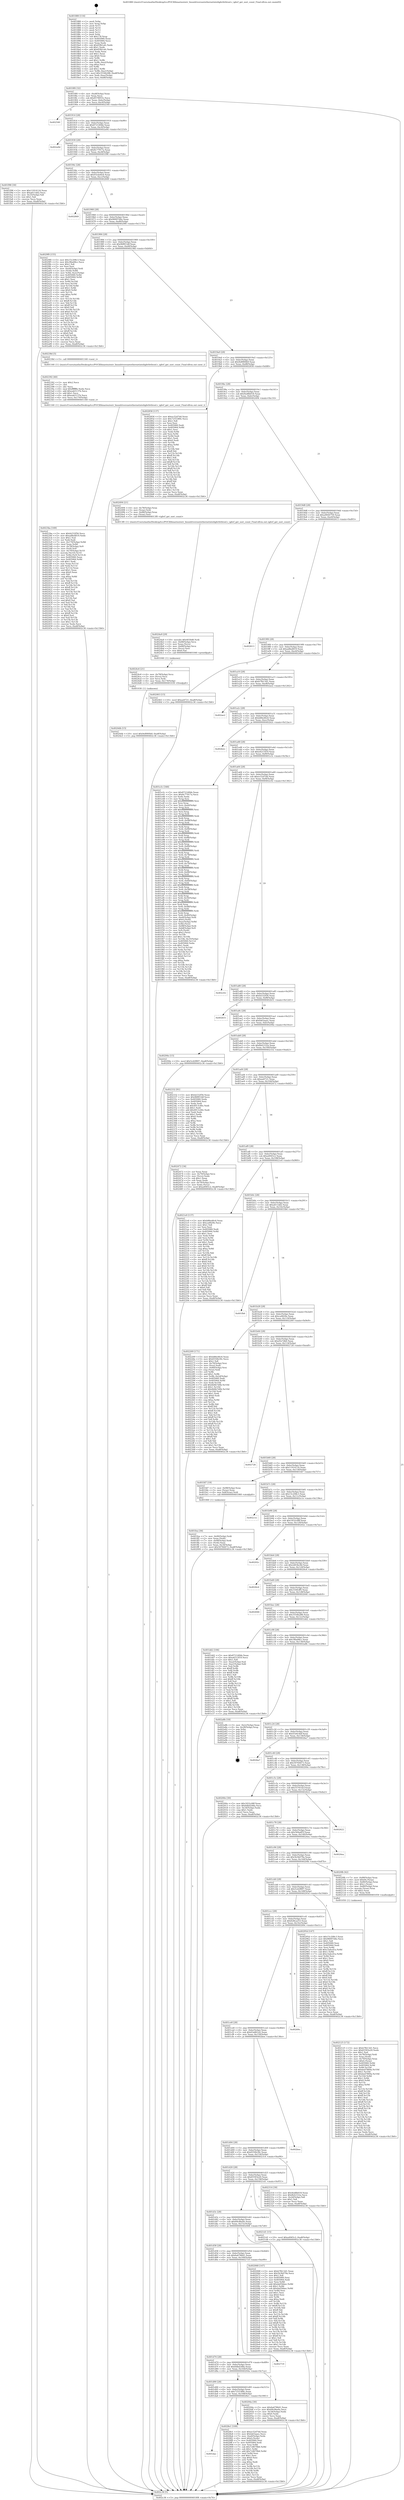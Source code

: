 digraph "0x401880" {
  label = "0x401880 (/mnt/c/Users/mathe/Desktop/tcc/POCII/binaries/extr_linuxdriversnetethernetinteligbvfethtool.c_igbvf_get_sset_count_Final-ollvm.out::main(0))"
  labelloc = "t"
  node[shape=record]

  Entry [label="",width=0.3,height=0.3,shape=circle,fillcolor=black,style=filled]
  "0x4018f4" [label="{
     0x4018f4 [32]\l
     | [instrs]\l
     &nbsp;&nbsp;0x4018f4 \<+6\>: mov -0xa8(%rbp),%eax\l
     &nbsp;&nbsp;0x4018fa \<+2\>: mov %eax,%ecx\l
     &nbsp;&nbsp;0x4018fc \<+6\>: sub $0x8578955c,%ecx\l
     &nbsp;&nbsp;0x401902 \<+6\>: mov %eax,-0xbc(%rbp)\l
     &nbsp;&nbsp;0x401908 \<+6\>: mov %ecx,-0xc0(%rbp)\l
     &nbsp;&nbsp;0x40190e \<+6\>: je 0000000000402540 \<main+0xcc0\>\l
  }"]
  "0x402540" [label="{
     0x402540\l
  }", style=dashed]
  "0x401914" [label="{
     0x401914 [28]\l
     | [instrs]\l
     &nbsp;&nbsp;0x401914 \<+5\>: jmp 0000000000401919 \<main+0x99\>\l
     &nbsp;&nbsp;0x401919 \<+6\>: mov -0xbc(%rbp),%eax\l
     &nbsp;&nbsp;0x40191f \<+5\>: sub $0x872140bb,%eax\l
     &nbsp;&nbsp;0x401924 \<+6\>: mov %eax,-0xc4(%rbp)\l
     &nbsp;&nbsp;0x40192a \<+6\>: je 0000000000402a9d \<main+0x121d\>\l
  }"]
  Exit [label="",width=0.3,height=0.3,shape=circle,fillcolor=black,style=filled,peripheries=2]
  "0x402a9d" [label="{
     0x402a9d\l
  }", style=dashed]
  "0x401930" [label="{
     0x401930 [28]\l
     | [instrs]\l
     &nbsp;&nbsp;0x401930 \<+5\>: jmp 0000000000401935 \<main+0xb5\>\l
     &nbsp;&nbsp;0x401935 \<+6\>: mov -0xbc(%rbp),%eax\l
     &nbsp;&nbsp;0x40193b \<+5\>: sub $0x8c77917a,%eax\l
     &nbsp;&nbsp;0x401940 \<+6\>: mov %eax,-0xc8(%rbp)\l
     &nbsp;&nbsp;0x401946 \<+6\>: je 0000000000401f98 \<main+0x718\>\l
  }"]
  "0x401dac" [label="{
     0x401dac\l
  }", style=dashed]
  "0x401f98" [label="{
     0x401f98 [30]\l
     | [instrs]\l
     &nbsp;&nbsp;0x401f98 \<+5\>: mov $0x11914116,%eax\l
     &nbsp;&nbsp;0x401f9d \<+5\>: mov $0xa611dd2,%ecx\l
     &nbsp;&nbsp;0x401fa2 \<+3\>: mov -0x35(%rbp),%dl\l
     &nbsp;&nbsp;0x401fa5 \<+3\>: test $0x1,%dl\l
     &nbsp;&nbsp;0x401fa8 \<+3\>: cmovne %ecx,%eax\l
     &nbsp;&nbsp;0x401fab \<+6\>: mov %eax,-0xa8(%rbp)\l
     &nbsp;&nbsp;0x401fb1 \<+5\>: jmp 0000000000402c36 \<main+0x13b6\>\l
  }"]
  "0x40194c" [label="{
     0x40194c [28]\l
     | [instrs]\l
     &nbsp;&nbsp;0x40194c \<+5\>: jmp 0000000000401951 \<main+0xd1\>\l
     &nbsp;&nbsp;0x401951 \<+6\>: mov -0xbc(%rbp),%eax\l
     &nbsp;&nbsp;0x401957 \<+5\>: sub $0x93cbe6e4,%eax\l
     &nbsp;&nbsp;0x40195c \<+6\>: mov %eax,-0xcc(%rbp)\l
     &nbsp;&nbsp;0x401962 \<+6\>: je 0000000000402849 \<main+0xfc9\>\l
  }"]
  "0x4028e1" [label="{
     0x4028e1 [109]\l
     | [instrs]\l
     &nbsp;&nbsp;0x4028e1 \<+5\>: mov $0xec52d7dd,%eax\l
     &nbsp;&nbsp;0x4028e6 \<+5\>: mov $0xfa63aaec,%ecx\l
     &nbsp;&nbsp;0x4028eb \<+7\>: mov -0xa0(%rbp),%rdx\l
     &nbsp;&nbsp;0x4028f2 \<+6\>: movl $0x0,(%rdx)\l
     &nbsp;&nbsp;0x4028f8 \<+7\>: mov 0x405060,%esi\l
     &nbsp;&nbsp;0x4028ff \<+7\>: mov 0x405064,%edi\l
     &nbsp;&nbsp;0x402906 \<+3\>: mov %esi,%r8d\l
     &nbsp;&nbsp;0x402909 \<+7\>: sub $0x7c8679b6,%r8d\l
     &nbsp;&nbsp;0x402910 \<+4\>: sub $0x1,%r8d\l
     &nbsp;&nbsp;0x402914 \<+7\>: add $0x7c8679b6,%r8d\l
     &nbsp;&nbsp;0x40291b \<+4\>: imul %r8d,%esi\l
     &nbsp;&nbsp;0x40291f \<+3\>: and $0x1,%esi\l
     &nbsp;&nbsp;0x402922 \<+3\>: cmp $0x0,%esi\l
     &nbsp;&nbsp;0x402925 \<+4\>: sete %r9b\l
     &nbsp;&nbsp;0x402929 \<+3\>: cmp $0xa,%edi\l
     &nbsp;&nbsp;0x40292c \<+4\>: setl %r10b\l
     &nbsp;&nbsp;0x402930 \<+3\>: mov %r9b,%r11b\l
     &nbsp;&nbsp;0x402933 \<+3\>: and %r10b,%r11b\l
     &nbsp;&nbsp;0x402936 \<+3\>: xor %r10b,%r9b\l
     &nbsp;&nbsp;0x402939 \<+3\>: or %r9b,%r11b\l
     &nbsp;&nbsp;0x40293c \<+4\>: test $0x1,%r11b\l
     &nbsp;&nbsp;0x402940 \<+3\>: cmovne %ecx,%eax\l
     &nbsp;&nbsp;0x402943 \<+6\>: mov %eax,-0xa8(%rbp)\l
     &nbsp;&nbsp;0x402949 \<+5\>: jmp 0000000000402c36 \<main+0x13b6\>\l
  }"]
  "0x402849" [label="{
     0x402849\l
  }", style=dashed]
  "0x401968" [label="{
     0x401968 [28]\l
     | [instrs]\l
     &nbsp;&nbsp;0x401968 \<+5\>: jmp 000000000040196d \<main+0xed\>\l
     &nbsp;&nbsp;0x40196d \<+6\>: mov -0xbc(%rbp),%eax\l
     &nbsp;&nbsp;0x401973 \<+5\>: sub $0x96697d4e,%eax\l
     &nbsp;&nbsp;0x401978 \<+6\>: mov %eax,-0xd0(%rbp)\l
     &nbsp;&nbsp;0x40197e \<+6\>: je 00000000004029f0 \<main+0x1170\>\l
  }"]
  "0x4024db" [label="{
     0x4024db [15]\l
     | [instrs]\l
     &nbsp;&nbsp;0x4024db \<+10\>: movl $0x9e8900b9,-0xa8(%rbp)\l
     &nbsp;&nbsp;0x4024e5 \<+5\>: jmp 0000000000402c36 \<main+0x13b6\>\l
  }"]
  "0x4029f0" [label="{
     0x4029f0 [155]\l
     | [instrs]\l
     &nbsp;&nbsp;0x4029f0 \<+5\>: mov $0x15c208c3,%eax\l
     &nbsp;&nbsp;0x4029f5 \<+5\>: mov $0x3fba08cc,%ecx\l
     &nbsp;&nbsp;0x4029fa \<+2\>: mov $0x1,%dl\l
     &nbsp;&nbsp;0x4029fc \<+2\>: xor %esi,%esi\l
     &nbsp;&nbsp;0x4029fe \<+7\>: mov -0xa0(%rbp),%rdi\l
     &nbsp;&nbsp;0x402a05 \<+3\>: mov (%rdi),%r8d\l
     &nbsp;&nbsp;0x402a08 \<+4\>: mov %r8d,-0x2c(%rbp)\l
     &nbsp;&nbsp;0x402a0c \<+8\>: mov 0x405060,%r8d\l
     &nbsp;&nbsp;0x402a14 \<+8\>: mov 0x405064,%r9d\l
     &nbsp;&nbsp;0x402a1c \<+3\>: sub $0x1,%esi\l
     &nbsp;&nbsp;0x402a1f \<+3\>: mov %r8d,%r10d\l
     &nbsp;&nbsp;0x402a22 \<+3\>: add %esi,%r10d\l
     &nbsp;&nbsp;0x402a25 \<+4\>: imul %r10d,%r8d\l
     &nbsp;&nbsp;0x402a29 \<+4\>: and $0x1,%r8d\l
     &nbsp;&nbsp;0x402a2d \<+4\>: cmp $0x0,%r8d\l
     &nbsp;&nbsp;0x402a31 \<+4\>: sete %r11b\l
     &nbsp;&nbsp;0x402a35 \<+4\>: cmp $0xa,%r9d\l
     &nbsp;&nbsp;0x402a39 \<+3\>: setl %bl\l
     &nbsp;&nbsp;0x402a3c \<+3\>: mov %r11b,%r14b\l
     &nbsp;&nbsp;0x402a3f \<+4\>: xor $0xff,%r14b\l
     &nbsp;&nbsp;0x402a43 \<+3\>: mov %bl,%r15b\l
     &nbsp;&nbsp;0x402a46 \<+4\>: xor $0xff,%r15b\l
     &nbsp;&nbsp;0x402a4a \<+3\>: xor $0x0,%dl\l
     &nbsp;&nbsp;0x402a4d \<+3\>: mov %r14b,%r12b\l
     &nbsp;&nbsp;0x402a50 \<+4\>: and $0x0,%r12b\l
     &nbsp;&nbsp;0x402a54 \<+3\>: and %dl,%r11b\l
     &nbsp;&nbsp;0x402a57 \<+3\>: mov %r15b,%r13b\l
     &nbsp;&nbsp;0x402a5a \<+4\>: and $0x0,%r13b\l
     &nbsp;&nbsp;0x402a5e \<+2\>: and %dl,%bl\l
     &nbsp;&nbsp;0x402a60 \<+3\>: or %r11b,%r12b\l
     &nbsp;&nbsp;0x402a63 \<+3\>: or %bl,%r13b\l
     &nbsp;&nbsp;0x402a66 \<+3\>: xor %r13b,%r12b\l
     &nbsp;&nbsp;0x402a69 \<+3\>: or %r15b,%r14b\l
     &nbsp;&nbsp;0x402a6c \<+4\>: xor $0xff,%r14b\l
     &nbsp;&nbsp;0x402a70 \<+3\>: or $0x0,%dl\l
     &nbsp;&nbsp;0x402a73 \<+3\>: and %dl,%r14b\l
     &nbsp;&nbsp;0x402a76 \<+3\>: or %r14b,%r12b\l
     &nbsp;&nbsp;0x402a79 \<+4\>: test $0x1,%r12b\l
     &nbsp;&nbsp;0x402a7d \<+3\>: cmovne %ecx,%eax\l
     &nbsp;&nbsp;0x402a80 \<+6\>: mov %eax,-0xa8(%rbp)\l
     &nbsp;&nbsp;0x402a86 \<+5\>: jmp 0000000000402c36 \<main+0x13b6\>\l
  }"]
  "0x401984" [label="{
     0x401984 [28]\l
     | [instrs]\l
     &nbsp;&nbsp;0x401984 \<+5\>: jmp 0000000000401989 \<main+0x109\>\l
     &nbsp;&nbsp;0x401989 \<+6\>: mov -0xbc(%rbp),%eax\l
     &nbsp;&nbsp;0x40198f \<+5\>: sub $0x96f853df,%eax\l
     &nbsp;&nbsp;0x401994 \<+6\>: mov %eax,-0xd4(%rbp)\l
     &nbsp;&nbsp;0x40199a \<+6\>: je 000000000040238d \<main+0xb0d\>\l
  }"]
  "0x4024c6" [label="{
     0x4024c6 [21]\l
     | [instrs]\l
     &nbsp;&nbsp;0x4024c6 \<+4\>: mov -0x78(%rbp),%rcx\l
     &nbsp;&nbsp;0x4024ca \<+3\>: mov (%rcx),%rcx\l
     &nbsp;&nbsp;0x4024cd \<+3\>: mov %rcx,%rdi\l
     &nbsp;&nbsp;0x4024d0 \<+6\>: mov %eax,-0x174(%rbp)\l
     &nbsp;&nbsp;0x4024d6 \<+5\>: call 0000000000401030 \<free@plt\>\l
     | [calls]\l
     &nbsp;&nbsp;0x401030 \{1\} (unknown)\l
  }"]
  "0x40238d" [label="{
     0x40238d [5]\l
     | [instrs]\l
     &nbsp;&nbsp;0x40238d \<+5\>: call 0000000000401160 \<next_i\>\l
     | [calls]\l
     &nbsp;&nbsp;0x401160 \{1\} (/mnt/c/Users/mathe/Desktop/tcc/POCII/binaries/extr_linuxdriversnetethernetinteligbvfethtool.c_igbvf_get_sset_count_Final-ollvm.out::next_i)\l
  }"]
  "0x4019a0" [label="{
     0x4019a0 [28]\l
     | [instrs]\l
     &nbsp;&nbsp;0x4019a0 \<+5\>: jmp 00000000004019a5 \<main+0x125\>\l
     &nbsp;&nbsp;0x4019a5 \<+6\>: mov -0xbc(%rbp),%eax\l
     &nbsp;&nbsp;0x4019ab \<+5\>: sub $0x9e8900b9,%eax\l
     &nbsp;&nbsp;0x4019b0 \<+6\>: mov %eax,-0xd8(%rbp)\l
     &nbsp;&nbsp;0x4019b6 \<+6\>: je 0000000000402858 \<main+0xfd8\>\l
  }"]
  "0x4024a9" [label="{
     0x4024a9 [29]\l
     | [instrs]\l
     &nbsp;&nbsp;0x4024a9 \<+10\>: movabs $0x4030d6,%rdi\l
     &nbsp;&nbsp;0x4024b3 \<+4\>: mov -0x68(%rbp),%rcx\l
     &nbsp;&nbsp;0x4024b7 \<+2\>: mov %eax,(%rcx)\l
     &nbsp;&nbsp;0x4024b9 \<+4\>: mov -0x68(%rbp),%rcx\l
     &nbsp;&nbsp;0x4024bd \<+2\>: mov (%rcx),%esi\l
     &nbsp;&nbsp;0x4024bf \<+2\>: mov $0x0,%al\l
     &nbsp;&nbsp;0x4024c1 \<+5\>: call 0000000000401040 \<printf@plt\>\l
     | [calls]\l
     &nbsp;&nbsp;0x401040 \{1\} (unknown)\l
  }"]
  "0x402858" [label="{
     0x402858 [137]\l
     | [instrs]\l
     &nbsp;&nbsp;0x402858 \<+5\>: mov $0xec52d7dd,%eax\l
     &nbsp;&nbsp;0x40285d \<+5\>: mov $0x7255389c,%ecx\l
     &nbsp;&nbsp;0x402862 \<+2\>: mov $0x1,%dl\l
     &nbsp;&nbsp;0x402864 \<+2\>: xor %esi,%esi\l
     &nbsp;&nbsp;0x402866 \<+7\>: mov 0x405060,%edi\l
     &nbsp;&nbsp;0x40286d \<+8\>: mov 0x405064,%r8d\l
     &nbsp;&nbsp;0x402875 \<+3\>: sub $0x1,%esi\l
     &nbsp;&nbsp;0x402878 \<+3\>: mov %edi,%r9d\l
     &nbsp;&nbsp;0x40287b \<+3\>: add %esi,%r9d\l
     &nbsp;&nbsp;0x40287e \<+4\>: imul %r9d,%edi\l
     &nbsp;&nbsp;0x402882 \<+3\>: and $0x1,%edi\l
     &nbsp;&nbsp;0x402885 \<+3\>: cmp $0x0,%edi\l
     &nbsp;&nbsp;0x402888 \<+4\>: sete %r10b\l
     &nbsp;&nbsp;0x40288c \<+4\>: cmp $0xa,%r8d\l
     &nbsp;&nbsp;0x402890 \<+4\>: setl %r11b\l
     &nbsp;&nbsp;0x402894 \<+3\>: mov %r10b,%bl\l
     &nbsp;&nbsp;0x402897 \<+3\>: xor $0xff,%bl\l
     &nbsp;&nbsp;0x40289a \<+3\>: mov %r11b,%r14b\l
     &nbsp;&nbsp;0x40289d \<+4\>: xor $0xff,%r14b\l
     &nbsp;&nbsp;0x4028a1 \<+3\>: xor $0x1,%dl\l
     &nbsp;&nbsp;0x4028a4 \<+3\>: mov %bl,%r15b\l
     &nbsp;&nbsp;0x4028a7 \<+4\>: and $0xff,%r15b\l
     &nbsp;&nbsp;0x4028ab \<+3\>: and %dl,%r10b\l
     &nbsp;&nbsp;0x4028ae \<+3\>: mov %r14b,%r12b\l
     &nbsp;&nbsp;0x4028b1 \<+4\>: and $0xff,%r12b\l
     &nbsp;&nbsp;0x4028b5 \<+3\>: and %dl,%r11b\l
     &nbsp;&nbsp;0x4028b8 \<+3\>: or %r10b,%r15b\l
     &nbsp;&nbsp;0x4028bb \<+3\>: or %r11b,%r12b\l
     &nbsp;&nbsp;0x4028be \<+3\>: xor %r12b,%r15b\l
     &nbsp;&nbsp;0x4028c1 \<+3\>: or %r14b,%bl\l
     &nbsp;&nbsp;0x4028c4 \<+3\>: xor $0xff,%bl\l
     &nbsp;&nbsp;0x4028c7 \<+3\>: or $0x1,%dl\l
     &nbsp;&nbsp;0x4028ca \<+2\>: and %dl,%bl\l
     &nbsp;&nbsp;0x4028cc \<+3\>: or %bl,%r15b\l
     &nbsp;&nbsp;0x4028cf \<+4\>: test $0x1,%r15b\l
     &nbsp;&nbsp;0x4028d3 \<+3\>: cmovne %ecx,%eax\l
     &nbsp;&nbsp;0x4028d6 \<+6\>: mov %eax,-0xa8(%rbp)\l
     &nbsp;&nbsp;0x4028dc \<+5\>: jmp 0000000000402c36 \<main+0x13b6\>\l
  }"]
  "0x4019bc" [label="{
     0x4019bc [28]\l
     | [instrs]\l
     &nbsp;&nbsp;0x4019bc \<+5\>: jmp 00000000004019c1 \<main+0x141\>\l
     &nbsp;&nbsp;0x4019c1 \<+6\>: mov -0xbc(%rbp),%eax\l
     &nbsp;&nbsp;0x4019c7 \<+5\>: sub $0x9ed8b018,%eax\l
     &nbsp;&nbsp;0x4019cc \<+6\>: mov %eax,-0xdc(%rbp)\l
     &nbsp;&nbsp;0x4019d2 \<+6\>: je 0000000000402494 \<main+0xc14\>\l
  }"]
  "0x4023ba" [label="{
     0x4023ba [169]\l
     | [instrs]\l
     &nbsp;&nbsp;0x4023ba \<+5\>: mov $0xfa532f56,%ecx\l
     &nbsp;&nbsp;0x4023bf \<+5\>: mov $0xad8a4819,%edx\l
     &nbsp;&nbsp;0x4023c4 \<+3\>: mov $0x1,%sil\l
     &nbsp;&nbsp;0x4023c7 \<+2\>: xor %edi,%edi\l
     &nbsp;&nbsp;0x4023c9 \<+7\>: mov -0x170(%rbp),%r8d\l
     &nbsp;&nbsp;0x4023d0 \<+4\>: imul %eax,%r8d\l
     &nbsp;&nbsp;0x4023d4 \<+4\>: mov -0x78(%rbp),%r9\l
     &nbsp;&nbsp;0x4023d8 \<+3\>: mov (%r9),%r9\l
     &nbsp;&nbsp;0x4023db \<+4\>: mov -0x70(%rbp),%r10\l
     &nbsp;&nbsp;0x4023df \<+3\>: movslq (%r10),%r10\l
     &nbsp;&nbsp;0x4023e2 \<+4\>: mov %r8d,(%r9,%r10,4)\l
     &nbsp;&nbsp;0x4023e6 \<+7\>: mov 0x405060,%eax\l
     &nbsp;&nbsp;0x4023ed \<+8\>: mov 0x405064,%r8d\l
     &nbsp;&nbsp;0x4023f5 \<+3\>: sub $0x1,%edi\l
     &nbsp;&nbsp;0x4023f8 \<+3\>: mov %eax,%r11d\l
     &nbsp;&nbsp;0x4023fb \<+3\>: add %edi,%r11d\l
     &nbsp;&nbsp;0x4023fe \<+4\>: imul %r11d,%eax\l
     &nbsp;&nbsp;0x402402 \<+3\>: and $0x1,%eax\l
     &nbsp;&nbsp;0x402405 \<+3\>: cmp $0x0,%eax\l
     &nbsp;&nbsp;0x402408 \<+3\>: sete %bl\l
     &nbsp;&nbsp;0x40240b \<+4\>: cmp $0xa,%r8d\l
     &nbsp;&nbsp;0x40240f \<+4\>: setl %r14b\l
     &nbsp;&nbsp;0x402413 \<+3\>: mov %bl,%r15b\l
     &nbsp;&nbsp;0x402416 \<+4\>: xor $0xff,%r15b\l
     &nbsp;&nbsp;0x40241a \<+3\>: mov %r14b,%r12b\l
     &nbsp;&nbsp;0x40241d \<+4\>: xor $0xff,%r12b\l
     &nbsp;&nbsp;0x402421 \<+4\>: xor $0x0,%sil\l
     &nbsp;&nbsp;0x402425 \<+3\>: mov %r15b,%r13b\l
     &nbsp;&nbsp;0x402428 \<+4\>: and $0x0,%r13b\l
     &nbsp;&nbsp;0x40242c \<+3\>: and %sil,%bl\l
     &nbsp;&nbsp;0x40242f \<+3\>: mov %r12b,%al\l
     &nbsp;&nbsp;0x402432 \<+2\>: and $0x0,%al\l
     &nbsp;&nbsp;0x402434 \<+3\>: and %sil,%r14b\l
     &nbsp;&nbsp;0x402437 \<+3\>: or %bl,%r13b\l
     &nbsp;&nbsp;0x40243a \<+3\>: or %r14b,%al\l
     &nbsp;&nbsp;0x40243d \<+3\>: xor %al,%r13b\l
     &nbsp;&nbsp;0x402440 \<+3\>: or %r12b,%r15b\l
     &nbsp;&nbsp;0x402443 \<+4\>: xor $0xff,%r15b\l
     &nbsp;&nbsp;0x402447 \<+4\>: or $0x0,%sil\l
     &nbsp;&nbsp;0x40244b \<+3\>: and %sil,%r15b\l
     &nbsp;&nbsp;0x40244e \<+3\>: or %r15b,%r13b\l
     &nbsp;&nbsp;0x402451 \<+4\>: test $0x1,%r13b\l
     &nbsp;&nbsp;0x402455 \<+3\>: cmovne %edx,%ecx\l
     &nbsp;&nbsp;0x402458 \<+6\>: mov %ecx,-0xa8(%rbp)\l
     &nbsp;&nbsp;0x40245e \<+5\>: jmp 0000000000402c36 \<main+0x13b6\>\l
  }"]
  "0x402494" [label="{
     0x402494 [21]\l
     | [instrs]\l
     &nbsp;&nbsp;0x402494 \<+4\>: mov -0x78(%rbp),%rax\l
     &nbsp;&nbsp;0x402498 \<+3\>: mov (%rax),%rdi\l
     &nbsp;&nbsp;0x40249b \<+7\>: mov -0x88(%rbp),%rax\l
     &nbsp;&nbsp;0x4024a2 \<+2\>: mov (%rax),%esi\l
     &nbsp;&nbsp;0x4024a4 \<+5\>: call 00000000004013f0 \<igbvf_get_sset_count\>\l
     | [calls]\l
     &nbsp;&nbsp;0x4013f0 \{1\} (/mnt/c/Users/mathe/Desktop/tcc/POCII/binaries/extr_linuxdriversnetethernetinteligbvfethtool.c_igbvf_get_sset_count_Final-ollvm.out::igbvf_get_sset_count)\l
  }"]
  "0x4019d8" [label="{
     0x4019d8 [28]\l
     | [instrs]\l
     &nbsp;&nbsp;0x4019d8 \<+5\>: jmp 00000000004019dd \<main+0x15d\>\l
     &nbsp;&nbsp;0x4019dd \<+6\>: mov -0xbc(%rbp),%eax\l
     &nbsp;&nbsp;0x4019e3 \<+5\>: sub $0xa9044759,%eax\l
     &nbsp;&nbsp;0x4019e8 \<+6\>: mov %eax,-0xe0(%rbp)\l
     &nbsp;&nbsp;0x4019ee \<+6\>: je 0000000000402613 \<main+0xd93\>\l
  }"]
  "0x402392" [label="{
     0x402392 [40]\l
     | [instrs]\l
     &nbsp;&nbsp;0x402392 \<+5\>: mov $0x2,%ecx\l
     &nbsp;&nbsp;0x402397 \<+1\>: cltd\l
     &nbsp;&nbsp;0x402398 \<+2\>: idiv %ecx\l
     &nbsp;&nbsp;0x40239a \<+6\>: imul $0xfffffffe,%edx,%ecx\l
     &nbsp;&nbsp;0x4023a0 \<+6\>: add $0xeab5137b,%ecx\l
     &nbsp;&nbsp;0x4023a6 \<+3\>: add $0x1,%ecx\l
     &nbsp;&nbsp;0x4023a9 \<+6\>: sub $0xeab5137b,%ecx\l
     &nbsp;&nbsp;0x4023af \<+6\>: mov %ecx,-0x170(%rbp)\l
     &nbsp;&nbsp;0x4023b5 \<+5\>: call 0000000000401160 \<next_i\>\l
     | [calls]\l
     &nbsp;&nbsp;0x401160 \{1\} (/mnt/c/Users/mathe/Desktop/tcc/POCII/binaries/extr_linuxdriversnetethernetinteligbvfethtool.c_igbvf_get_sset_count_Final-ollvm.out::next_i)\l
  }"]
  "0x402613" [label="{
     0x402613\l
  }", style=dashed]
  "0x4019f4" [label="{
     0x4019f4 [28]\l
     | [instrs]\l
     &nbsp;&nbsp;0x4019f4 \<+5\>: jmp 00000000004019f9 \<main+0x179\>\l
     &nbsp;&nbsp;0x4019f9 \<+6\>: mov -0xbc(%rbp),%eax\l
     &nbsp;&nbsp;0x4019ff \<+5\>: sub $0xad8a4819,%eax\l
     &nbsp;&nbsp;0x401a04 \<+6\>: mov %eax,-0xe4(%rbp)\l
     &nbsp;&nbsp;0x401a0a \<+6\>: je 0000000000402463 \<main+0xbe3\>\l
  }"]
  "0x402125" [label="{
     0x402125 [172]\l
     | [instrs]\l
     &nbsp;&nbsp;0x402125 \<+5\>: mov $0xb7fb13d1,%ecx\l
     &nbsp;&nbsp;0x40212a \<+5\>: mov $0x65593e20,%edx\l
     &nbsp;&nbsp;0x40212f \<+3\>: mov $0x1,%sil\l
     &nbsp;&nbsp;0x402132 \<+4\>: mov -0x78(%rbp),%rdi\l
     &nbsp;&nbsp;0x402136 \<+3\>: mov %rax,(%rdi)\l
     &nbsp;&nbsp;0x402139 \<+4\>: mov -0x70(%rbp),%rax\l
     &nbsp;&nbsp;0x40213d \<+6\>: movl $0x0,(%rax)\l
     &nbsp;&nbsp;0x402143 \<+8\>: mov 0x405060,%r8d\l
     &nbsp;&nbsp;0x40214b \<+8\>: mov 0x405064,%r9d\l
     &nbsp;&nbsp;0x402153 \<+3\>: mov %r8d,%r10d\l
     &nbsp;&nbsp;0x402156 \<+7\>: sub $0xbed7869a,%r10d\l
     &nbsp;&nbsp;0x40215d \<+4\>: sub $0x1,%r10d\l
     &nbsp;&nbsp;0x402161 \<+7\>: add $0xbed7869a,%r10d\l
     &nbsp;&nbsp;0x402168 \<+4\>: imul %r10d,%r8d\l
     &nbsp;&nbsp;0x40216c \<+4\>: and $0x1,%r8d\l
     &nbsp;&nbsp;0x402170 \<+4\>: cmp $0x0,%r8d\l
     &nbsp;&nbsp;0x402174 \<+4\>: sete %r11b\l
     &nbsp;&nbsp;0x402178 \<+4\>: cmp $0xa,%r9d\l
     &nbsp;&nbsp;0x40217c \<+3\>: setl %bl\l
     &nbsp;&nbsp;0x40217f \<+3\>: mov %r11b,%r14b\l
     &nbsp;&nbsp;0x402182 \<+4\>: xor $0xff,%r14b\l
     &nbsp;&nbsp;0x402186 \<+3\>: mov %bl,%r15b\l
     &nbsp;&nbsp;0x402189 \<+4\>: xor $0xff,%r15b\l
     &nbsp;&nbsp;0x40218d \<+4\>: xor $0x1,%sil\l
     &nbsp;&nbsp;0x402191 \<+3\>: mov %r14b,%r12b\l
     &nbsp;&nbsp;0x402194 \<+4\>: and $0xff,%r12b\l
     &nbsp;&nbsp;0x402198 \<+3\>: and %sil,%r11b\l
     &nbsp;&nbsp;0x40219b \<+3\>: mov %r15b,%r13b\l
     &nbsp;&nbsp;0x40219e \<+4\>: and $0xff,%r13b\l
     &nbsp;&nbsp;0x4021a2 \<+3\>: and %sil,%bl\l
     &nbsp;&nbsp;0x4021a5 \<+3\>: or %r11b,%r12b\l
     &nbsp;&nbsp;0x4021a8 \<+3\>: or %bl,%r13b\l
     &nbsp;&nbsp;0x4021ab \<+3\>: xor %r13b,%r12b\l
     &nbsp;&nbsp;0x4021ae \<+3\>: or %r15b,%r14b\l
     &nbsp;&nbsp;0x4021b1 \<+4\>: xor $0xff,%r14b\l
     &nbsp;&nbsp;0x4021b5 \<+4\>: or $0x1,%sil\l
     &nbsp;&nbsp;0x4021b9 \<+3\>: and %sil,%r14b\l
     &nbsp;&nbsp;0x4021bc \<+3\>: or %r14b,%r12b\l
     &nbsp;&nbsp;0x4021bf \<+4\>: test $0x1,%r12b\l
     &nbsp;&nbsp;0x4021c3 \<+3\>: cmovne %edx,%ecx\l
     &nbsp;&nbsp;0x4021c6 \<+6\>: mov %ecx,-0xa8(%rbp)\l
     &nbsp;&nbsp;0x4021cc \<+5\>: jmp 0000000000402c36 \<main+0x13b6\>\l
  }"]
  "0x402463" [label="{
     0x402463 [15]\l
     | [instrs]\l
     &nbsp;&nbsp;0x402463 \<+10\>: movl $0xae6721,-0xa8(%rbp)\l
     &nbsp;&nbsp;0x40246d \<+5\>: jmp 0000000000402c36 \<main+0x13b6\>\l
  }"]
  "0x401a10" [label="{
     0x401a10 [28]\l
     | [instrs]\l
     &nbsp;&nbsp;0x401a10 \<+5\>: jmp 0000000000401a15 \<main+0x195\>\l
     &nbsp;&nbsp;0x401a15 \<+6\>: mov -0xbc(%rbp),%eax\l
     &nbsp;&nbsp;0x401a1b \<+5\>: sub $0xb7fb13d1,%eax\l
     &nbsp;&nbsp;0x401a20 \<+6\>: mov %eax,-0xe8(%rbp)\l
     &nbsp;&nbsp;0x401a26 \<+6\>: je 0000000000402ae2 \<main+0x1262\>\l
  }"]
  "0x401d90" [label="{
     0x401d90 [28]\l
     | [instrs]\l
     &nbsp;&nbsp;0x401d90 \<+5\>: jmp 0000000000401d95 \<main+0x515\>\l
     &nbsp;&nbsp;0x401d95 \<+6\>: mov -0xbc(%rbp),%eax\l
     &nbsp;&nbsp;0x401d9b \<+5\>: sub $0x7255389c,%eax\l
     &nbsp;&nbsp;0x401da0 \<+6\>: mov %eax,-0x168(%rbp)\l
     &nbsp;&nbsp;0x401da6 \<+6\>: je 00000000004028e1 \<main+0x1061\>\l
  }"]
  "0x402ae2" [label="{
     0x402ae2\l
  }", style=dashed]
  "0x401a2c" [label="{
     0x401a2c [28]\l
     | [instrs]\l
     &nbsp;&nbsp;0x401a2c \<+5\>: jmp 0000000000401a31 \<main+0x1b1\>\l
     &nbsp;&nbsp;0x401a31 \<+6\>: mov -0xbc(%rbp),%eax\l
     &nbsp;&nbsp;0x401a37 \<+5\>: sub $0xb86e46c6,%eax\l
     &nbsp;&nbsp;0x401a3c \<+6\>: mov %eax,-0xec(%rbp)\l
     &nbsp;&nbsp;0x401a42 \<+6\>: je 0000000000402b2c \<main+0x12ac\>\l
  }"]
  "0x40204a" [label="{
     0x40204a [30]\l
     | [instrs]\l
     &nbsp;&nbsp;0x40204a \<+5\>: mov $0x6a6786d1,%eax\l
     &nbsp;&nbsp;0x40204f \<+5\>: mov $0x69c9be0e,%ecx\l
     &nbsp;&nbsp;0x402054 \<+3\>: mov -0x34(%rbp),%edx\l
     &nbsp;&nbsp;0x402057 \<+3\>: cmp $0x0,%edx\l
     &nbsp;&nbsp;0x40205a \<+3\>: cmove %ecx,%eax\l
     &nbsp;&nbsp;0x40205d \<+6\>: mov %eax,-0xa8(%rbp)\l
     &nbsp;&nbsp;0x402063 \<+5\>: jmp 0000000000402c36 \<main+0x13b6\>\l
  }"]
  "0x402b2c" [label="{
     0x402b2c\l
  }", style=dashed]
  "0x401a48" [label="{
     0x401a48 [28]\l
     | [instrs]\l
     &nbsp;&nbsp;0x401a48 \<+5\>: jmp 0000000000401a4d \<main+0x1cd\>\l
     &nbsp;&nbsp;0x401a4d \<+6\>: mov -0xbc(%rbp),%eax\l
     &nbsp;&nbsp;0x401a53 \<+5\>: sub $0xe6215f19,%eax\l
     &nbsp;&nbsp;0x401a58 \<+6\>: mov %eax,-0xf0(%rbp)\l
     &nbsp;&nbsp;0x401a5e \<+6\>: je 0000000000401e3c \<main+0x5bc\>\l
  }"]
  "0x401d74" [label="{
     0x401d74 [28]\l
     | [instrs]\l
     &nbsp;&nbsp;0x401d74 \<+5\>: jmp 0000000000401d79 \<main+0x4f9\>\l
     &nbsp;&nbsp;0x401d79 \<+6\>: mov -0xbc(%rbp),%eax\l
     &nbsp;&nbsp;0x401d7f \<+5\>: sub $0x6dbd248a,%eax\l
     &nbsp;&nbsp;0x401d84 \<+6\>: mov %eax,-0x164(%rbp)\l
     &nbsp;&nbsp;0x401d8a \<+6\>: je 000000000040204a \<main+0x7ca\>\l
  }"]
  "0x401e3c" [label="{
     0x401e3c [348]\l
     | [instrs]\l
     &nbsp;&nbsp;0x401e3c \<+5\>: mov $0x872140bb,%eax\l
     &nbsp;&nbsp;0x401e41 \<+5\>: mov $0x8c77917a,%ecx\l
     &nbsp;&nbsp;0x401e46 \<+2\>: xor %edx,%edx\l
     &nbsp;&nbsp;0x401e48 \<+3\>: mov %rsp,%rsi\l
     &nbsp;&nbsp;0x401e4b \<+4\>: add $0xfffffffffffffff0,%rsi\l
     &nbsp;&nbsp;0x401e4f \<+3\>: mov %rsi,%rsp\l
     &nbsp;&nbsp;0x401e52 \<+7\>: mov %rsi,-0xa0(%rbp)\l
     &nbsp;&nbsp;0x401e59 \<+3\>: mov %rsp,%rsi\l
     &nbsp;&nbsp;0x401e5c \<+4\>: add $0xfffffffffffffff0,%rsi\l
     &nbsp;&nbsp;0x401e60 \<+3\>: mov %rsi,%rsp\l
     &nbsp;&nbsp;0x401e63 \<+3\>: mov %rsp,%rdi\l
     &nbsp;&nbsp;0x401e66 \<+4\>: add $0xfffffffffffffff0,%rdi\l
     &nbsp;&nbsp;0x401e6a \<+3\>: mov %rdi,%rsp\l
     &nbsp;&nbsp;0x401e6d \<+7\>: mov %rdi,-0x98(%rbp)\l
     &nbsp;&nbsp;0x401e74 \<+3\>: mov %rsp,%rdi\l
     &nbsp;&nbsp;0x401e77 \<+4\>: add $0xfffffffffffffff0,%rdi\l
     &nbsp;&nbsp;0x401e7b \<+3\>: mov %rdi,%rsp\l
     &nbsp;&nbsp;0x401e7e \<+7\>: mov %rdi,-0x90(%rbp)\l
     &nbsp;&nbsp;0x401e85 \<+3\>: mov %rsp,%rdi\l
     &nbsp;&nbsp;0x401e88 \<+4\>: add $0xfffffffffffffff0,%rdi\l
     &nbsp;&nbsp;0x401e8c \<+3\>: mov %rdi,%rsp\l
     &nbsp;&nbsp;0x401e8f \<+7\>: mov %rdi,-0x88(%rbp)\l
     &nbsp;&nbsp;0x401e96 \<+3\>: mov %rsp,%rdi\l
     &nbsp;&nbsp;0x401e99 \<+4\>: add $0xfffffffffffffff0,%rdi\l
     &nbsp;&nbsp;0x401e9d \<+3\>: mov %rdi,%rsp\l
     &nbsp;&nbsp;0x401ea0 \<+4\>: mov %rdi,-0x80(%rbp)\l
     &nbsp;&nbsp;0x401ea4 \<+3\>: mov %rsp,%rdi\l
     &nbsp;&nbsp;0x401ea7 \<+4\>: add $0xfffffffffffffff0,%rdi\l
     &nbsp;&nbsp;0x401eab \<+3\>: mov %rdi,%rsp\l
     &nbsp;&nbsp;0x401eae \<+4\>: mov %rdi,-0x78(%rbp)\l
     &nbsp;&nbsp;0x401eb2 \<+3\>: mov %rsp,%rdi\l
     &nbsp;&nbsp;0x401eb5 \<+4\>: add $0xfffffffffffffff0,%rdi\l
     &nbsp;&nbsp;0x401eb9 \<+3\>: mov %rdi,%rsp\l
     &nbsp;&nbsp;0x401ebc \<+4\>: mov %rdi,-0x70(%rbp)\l
     &nbsp;&nbsp;0x401ec0 \<+3\>: mov %rsp,%rdi\l
     &nbsp;&nbsp;0x401ec3 \<+4\>: add $0xfffffffffffffff0,%rdi\l
     &nbsp;&nbsp;0x401ec7 \<+3\>: mov %rdi,%rsp\l
     &nbsp;&nbsp;0x401eca \<+4\>: mov %rdi,-0x68(%rbp)\l
     &nbsp;&nbsp;0x401ece \<+3\>: mov %rsp,%rdi\l
     &nbsp;&nbsp;0x401ed1 \<+4\>: add $0xfffffffffffffff0,%rdi\l
     &nbsp;&nbsp;0x401ed5 \<+3\>: mov %rdi,%rsp\l
     &nbsp;&nbsp;0x401ed8 \<+4\>: mov %rdi,-0x60(%rbp)\l
     &nbsp;&nbsp;0x401edc \<+3\>: mov %rsp,%rdi\l
     &nbsp;&nbsp;0x401edf \<+4\>: add $0xfffffffffffffff0,%rdi\l
     &nbsp;&nbsp;0x401ee3 \<+3\>: mov %rdi,%rsp\l
     &nbsp;&nbsp;0x401ee6 \<+4\>: mov %rdi,-0x58(%rbp)\l
     &nbsp;&nbsp;0x401eea \<+3\>: mov %rsp,%rdi\l
     &nbsp;&nbsp;0x401eed \<+4\>: add $0xfffffffffffffff0,%rdi\l
     &nbsp;&nbsp;0x401ef1 \<+3\>: mov %rdi,%rsp\l
     &nbsp;&nbsp;0x401ef4 \<+4\>: mov %rdi,-0x50(%rbp)\l
     &nbsp;&nbsp;0x401ef8 \<+3\>: mov %rsp,%rdi\l
     &nbsp;&nbsp;0x401efb \<+4\>: add $0xfffffffffffffff0,%rdi\l
     &nbsp;&nbsp;0x401eff \<+3\>: mov %rdi,%rsp\l
     &nbsp;&nbsp;0x401f02 \<+4\>: mov %rdi,-0x48(%rbp)\l
     &nbsp;&nbsp;0x401f06 \<+3\>: mov %rsp,%rdi\l
     &nbsp;&nbsp;0x401f09 \<+4\>: add $0xfffffffffffffff0,%rdi\l
     &nbsp;&nbsp;0x401f0d \<+3\>: mov %rdi,%rsp\l
     &nbsp;&nbsp;0x401f10 \<+4\>: mov %rdi,-0x40(%rbp)\l
     &nbsp;&nbsp;0x401f14 \<+7\>: mov -0xa0(%rbp),%rdi\l
     &nbsp;&nbsp;0x401f1b \<+6\>: movl $0x0,(%rdi)\l
     &nbsp;&nbsp;0x401f21 \<+7\>: mov -0xac(%rbp),%r8d\l
     &nbsp;&nbsp;0x401f28 \<+3\>: mov %r8d,(%rsi)\l
     &nbsp;&nbsp;0x401f2b \<+7\>: mov -0x98(%rbp),%rdi\l
     &nbsp;&nbsp;0x401f32 \<+7\>: mov -0xb8(%rbp),%r9\l
     &nbsp;&nbsp;0x401f39 \<+3\>: mov %r9,(%rdi)\l
     &nbsp;&nbsp;0x401f3c \<+3\>: cmpl $0x2,(%rsi)\l
     &nbsp;&nbsp;0x401f3f \<+4\>: setne %r10b\l
     &nbsp;&nbsp;0x401f43 \<+4\>: and $0x1,%r10b\l
     &nbsp;&nbsp;0x401f47 \<+4\>: mov %r10b,-0x35(%rbp)\l
     &nbsp;&nbsp;0x401f4b \<+8\>: mov 0x405060,%r11d\l
     &nbsp;&nbsp;0x401f53 \<+7\>: mov 0x405064,%ebx\l
     &nbsp;&nbsp;0x401f5a \<+3\>: sub $0x1,%edx\l
     &nbsp;&nbsp;0x401f5d \<+3\>: mov %r11d,%r14d\l
     &nbsp;&nbsp;0x401f60 \<+3\>: add %edx,%r14d\l
     &nbsp;&nbsp;0x401f63 \<+4\>: imul %r14d,%r11d\l
     &nbsp;&nbsp;0x401f67 \<+4\>: and $0x1,%r11d\l
     &nbsp;&nbsp;0x401f6b \<+4\>: cmp $0x0,%r11d\l
     &nbsp;&nbsp;0x401f6f \<+4\>: sete %r10b\l
     &nbsp;&nbsp;0x401f73 \<+3\>: cmp $0xa,%ebx\l
     &nbsp;&nbsp;0x401f76 \<+4\>: setl %r15b\l
     &nbsp;&nbsp;0x401f7a \<+3\>: mov %r10b,%r12b\l
     &nbsp;&nbsp;0x401f7d \<+3\>: and %r15b,%r12b\l
     &nbsp;&nbsp;0x401f80 \<+3\>: xor %r15b,%r10b\l
     &nbsp;&nbsp;0x401f83 \<+3\>: or %r10b,%r12b\l
     &nbsp;&nbsp;0x401f86 \<+4\>: test $0x1,%r12b\l
     &nbsp;&nbsp;0x401f8a \<+3\>: cmovne %ecx,%eax\l
     &nbsp;&nbsp;0x401f8d \<+6\>: mov %eax,-0xa8(%rbp)\l
     &nbsp;&nbsp;0x401f93 \<+5\>: jmp 0000000000402c36 \<main+0x13b6\>\l
  }"]
  "0x401a64" [label="{
     0x401a64 [28]\l
     | [instrs]\l
     &nbsp;&nbsp;0x401a64 \<+5\>: jmp 0000000000401a69 \<main+0x1e9\>\l
     &nbsp;&nbsp;0x401a69 \<+6\>: mov -0xbc(%rbp),%eax\l
     &nbsp;&nbsp;0x401a6f \<+5\>: sub $0xec52d7dd,%eax\l
     &nbsp;&nbsp;0x401a74 \<+6\>: mov %eax,-0xf4(%rbp)\l
     &nbsp;&nbsp;0x401a7a \<+6\>: je 0000000000402c02 \<main+0x1382\>\l
  }"]
  "0x402719" [label="{
     0x402719\l
  }", style=dashed]
  "0x402c02" [label="{
     0x402c02\l
  }", style=dashed]
  "0x401a80" [label="{
     0x401a80 [28]\l
     | [instrs]\l
     &nbsp;&nbsp;0x401a80 \<+5\>: jmp 0000000000401a85 \<main+0x205\>\l
     &nbsp;&nbsp;0x401a85 \<+6\>: mov -0xbc(%rbp),%eax\l
     &nbsp;&nbsp;0x401a8b \<+5\>: sub $0xfa532f56,%eax\l
     &nbsp;&nbsp;0x401a90 \<+6\>: mov %eax,-0xf8(%rbp)\l
     &nbsp;&nbsp;0x401a96 \<+6\>: je 0000000000402b51 \<main+0x12d1\>\l
  }"]
  "0x401d58" [label="{
     0x401d58 [28]\l
     | [instrs]\l
     &nbsp;&nbsp;0x401d58 \<+5\>: jmp 0000000000401d5d \<main+0x4dd\>\l
     &nbsp;&nbsp;0x401d5d \<+6\>: mov -0xbc(%rbp),%eax\l
     &nbsp;&nbsp;0x401d63 \<+5\>: sub $0x6a6786d1,%eax\l
     &nbsp;&nbsp;0x401d68 \<+6\>: mov %eax,-0x160(%rbp)\l
     &nbsp;&nbsp;0x401d6e \<+6\>: je 0000000000402719 \<main+0xe99\>\l
  }"]
  "0x402b51" [label="{
     0x402b51\l
  }", style=dashed]
  "0x401a9c" [label="{
     0x401a9c [28]\l
     | [instrs]\l
     &nbsp;&nbsp;0x401a9c \<+5\>: jmp 0000000000401aa1 \<main+0x221\>\l
     &nbsp;&nbsp;0x401aa1 \<+6\>: mov -0xbc(%rbp),%eax\l
     &nbsp;&nbsp;0x401aa7 \<+5\>: sub $0xfa63aaec,%eax\l
     &nbsp;&nbsp;0x401aac \<+6\>: mov %eax,-0xfc(%rbp)\l
     &nbsp;&nbsp;0x401ab2 \<+6\>: je 000000000040294e \<main+0x10ce\>\l
  }"]
  "0x402068" [label="{
     0x402068 [147]\l
     | [instrs]\l
     &nbsp;&nbsp;0x402068 \<+5\>: mov $0xb7fb13d1,%eax\l
     &nbsp;&nbsp;0x40206d \<+5\>: mov $0x5b3b079a,%ecx\l
     &nbsp;&nbsp;0x402072 \<+2\>: mov $0x1,%dl\l
     &nbsp;&nbsp;0x402074 \<+7\>: mov 0x405060,%esi\l
     &nbsp;&nbsp;0x40207b \<+7\>: mov 0x405064,%edi\l
     &nbsp;&nbsp;0x402082 \<+3\>: mov %esi,%r8d\l
     &nbsp;&nbsp;0x402085 \<+7\>: add $0xda05bbec,%r8d\l
     &nbsp;&nbsp;0x40208c \<+4\>: sub $0x1,%r8d\l
     &nbsp;&nbsp;0x402090 \<+7\>: sub $0xda05bbec,%r8d\l
     &nbsp;&nbsp;0x402097 \<+4\>: imul %r8d,%esi\l
     &nbsp;&nbsp;0x40209b \<+3\>: and $0x1,%esi\l
     &nbsp;&nbsp;0x40209e \<+3\>: cmp $0x0,%esi\l
     &nbsp;&nbsp;0x4020a1 \<+4\>: sete %r9b\l
     &nbsp;&nbsp;0x4020a5 \<+3\>: cmp $0xa,%edi\l
     &nbsp;&nbsp;0x4020a8 \<+4\>: setl %r10b\l
     &nbsp;&nbsp;0x4020ac \<+3\>: mov %r9b,%r11b\l
     &nbsp;&nbsp;0x4020af \<+4\>: xor $0xff,%r11b\l
     &nbsp;&nbsp;0x4020b3 \<+3\>: mov %r10b,%bl\l
     &nbsp;&nbsp;0x4020b6 \<+3\>: xor $0xff,%bl\l
     &nbsp;&nbsp;0x4020b9 \<+3\>: xor $0x1,%dl\l
     &nbsp;&nbsp;0x4020bc \<+3\>: mov %r11b,%r14b\l
     &nbsp;&nbsp;0x4020bf \<+4\>: and $0xff,%r14b\l
     &nbsp;&nbsp;0x4020c3 \<+3\>: and %dl,%r9b\l
     &nbsp;&nbsp;0x4020c6 \<+3\>: mov %bl,%r15b\l
     &nbsp;&nbsp;0x4020c9 \<+4\>: and $0xff,%r15b\l
     &nbsp;&nbsp;0x4020cd \<+3\>: and %dl,%r10b\l
     &nbsp;&nbsp;0x4020d0 \<+3\>: or %r9b,%r14b\l
     &nbsp;&nbsp;0x4020d3 \<+3\>: or %r10b,%r15b\l
     &nbsp;&nbsp;0x4020d6 \<+3\>: xor %r15b,%r14b\l
     &nbsp;&nbsp;0x4020d9 \<+3\>: or %bl,%r11b\l
     &nbsp;&nbsp;0x4020dc \<+4\>: xor $0xff,%r11b\l
     &nbsp;&nbsp;0x4020e0 \<+3\>: or $0x1,%dl\l
     &nbsp;&nbsp;0x4020e3 \<+3\>: and %dl,%r11b\l
     &nbsp;&nbsp;0x4020e6 \<+3\>: or %r11b,%r14b\l
     &nbsp;&nbsp;0x4020e9 \<+4\>: test $0x1,%r14b\l
     &nbsp;&nbsp;0x4020ed \<+3\>: cmovne %ecx,%eax\l
     &nbsp;&nbsp;0x4020f0 \<+6\>: mov %eax,-0xa8(%rbp)\l
     &nbsp;&nbsp;0x4020f6 \<+5\>: jmp 0000000000402c36 \<main+0x13b6\>\l
  }"]
  "0x40294e" [label="{
     0x40294e [15]\l
     | [instrs]\l
     &nbsp;&nbsp;0x40294e \<+10\>: movl $0x5cd2f897,-0xa8(%rbp)\l
     &nbsp;&nbsp;0x402958 \<+5\>: jmp 0000000000402c36 \<main+0x13b6\>\l
  }"]
  "0x401ab8" [label="{
     0x401ab8 [28]\l
     | [instrs]\l
     &nbsp;&nbsp;0x401ab8 \<+5\>: jmp 0000000000401abd \<main+0x23d\>\l
     &nbsp;&nbsp;0x401abd \<+6\>: mov -0xbc(%rbp),%eax\l
     &nbsp;&nbsp;0x401ac3 \<+5\>: sub $0xfb42332a,%eax\l
     &nbsp;&nbsp;0x401ac8 \<+6\>: mov %eax,-0x100(%rbp)\l
     &nbsp;&nbsp;0x401ace \<+6\>: je 0000000000402332 \<main+0xab2\>\l
  }"]
  "0x401d3c" [label="{
     0x401d3c [28]\l
     | [instrs]\l
     &nbsp;&nbsp;0x401d3c \<+5\>: jmp 0000000000401d41 \<main+0x4c1\>\l
     &nbsp;&nbsp;0x401d41 \<+6\>: mov -0xbc(%rbp),%eax\l
     &nbsp;&nbsp;0x401d47 \<+5\>: sub $0x69c9be0e,%eax\l
     &nbsp;&nbsp;0x401d4c \<+6\>: mov %eax,-0x15c(%rbp)\l
     &nbsp;&nbsp;0x401d52 \<+6\>: je 0000000000402068 \<main+0x7e8\>\l
  }"]
  "0x402332" [label="{
     0x402332 [91]\l
     | [instrs]\l
     &nbsp;&nbsp;0x402332 \<+5\>: mov $0xfa532f56,%eax\l
     &nbsp;&nbsp;0x402337 \<+5\>: mov $0x96f853df,%ecx\l
     &nbsp;&nbsp;0x40233c \<+7\>: mov 0x405060,%edx\l
     &nbsp;&nbsp;0x402343 \<+7\>: mov 0x405064,%esi\l
     &nbsp;&nbsp;0x40234a \<+2\>: mov %edx,%edi\l
     &nbsp;&nbsp;0x40234c \<+6\>: sub $0x4913c46c,%edi\l
     &nbsp;&nbsp;0x402352 \<+3\>: sub $0x1,%edi\l
     &nbsp;&nbsp;0x402355 \<+6\>: add $0x4913c46c,%edi\l
     &nbsp;&nbsp;0x40235b \<+3\>: imul %edi,%edx\l
     &nbsp;&nbsp;0x40235e \<+3\>: and $0x1,%edx\l
     &nbsp;&nbsp;0x402361 \<+3\>: cmp $0x0,%edx\l
     &nbsp;&nbsp;0x402364 \<+4\>: sete %r8b\l
     &nbsp;&nbsp;0x402368 \<+3\>: cmp $0xa,%esi\l
     &nbsp;&nbsp;0x40236b \<+4\>: setl %r9b\l
     &nbsp;&nbsp;0x40236f \<+3\>: mov %r8b,%r10b\l
     &nbsp;&nbsp;0x402372 \<+3\>: and %r9b,%r10b\l
     &nbsp;&nbsp;0x402375 \<+3\>: xor %r9b,%r8b\l
     &nbsp;&nbsp;0x402378 \<+3\>: or %r8b,%r10b\l
     &nbsp;&nbsp;0x40237b \<+4\>: test $0x1,%r10b\l
     &nbsp;&nbsp;0x40237f \<+3\>: cmovne %ecx,%eax\l
     &nbsp;&nbsp;0x402382 \<+6\>: mov %eax,-0xa8(%rbp)\l
     &nbsp;&nbsp;0x402388 \<+5\>: jmp 0000000000402c36 \<main+0x13b6\>\l
  }"]
  "0x401ad4" [label="{
     0x401ad4 [28]\l
     | [instrs]\l
     &nbsp;&nbsp;0x401ad4 \<+5\>: jmp 0000000000401ad9 \<main+0x259\>\l
     &nbsp;&nbsp;0x401ad9 \<+6\>: mov -0xbc(%rbp),%eax\l
     &nbsp;&nbsp;0x401adf \<+5\>: sub $0xae6721,%eax\l
     &nbsp;&nbsp;0x401ae4 \<+6\>: mov %eax,-0x104(%rbp)\l
     &nbsp;&nbsp;0x401aea \<+6\>: je 0000000000402472 \<main+0xbf2\>\l
  }"]
  "0x4021d1" [label="{
     0x4021d1 [15]\l
     | [instrs]\l
     &nbsp;&nbsp;0x4021d1 \<+10\>: movl $0xa4945c2,-0xa8(%rbp)\l
     &nbsp;&nbsp;0x4021db \<+5\>: jmp 0000000000402c36 \<main+0x13b6\>\l
  }"]
  "0x402472" [label="{
     0x402472 [34]\l
     | [instrs]\l
     &nbsp;&nbsp;0x402472 \<+2\>: xor %eax,%eax\l
     &nbsp;&nbsp;0x402474 \<+4\>: mov -0x70(%rbp),%rcx\l
     &nbsp;&nbsp;0x402478 \<+2\>: mov (%rcx),%edx\l
     &nbsp;&nbsp;0x40247a \<+3\>: sub $0x1,%eax\l
     &nbsp;&nbsp;0x40247d \<+2\>: sub %eax,%edx\l
     &nbsp;&nbsp;0x40247f \<+4\>: mov -0x70(%rbp),%rcx\l
     &nbsp;&nbsp;0x402483 \<+2\>: mov %edx,(%rcx)\l
     &nbsp;&nbsp;0x402485 \<+10\>: movl $0xa4945c2,-0xa8(%rbp)\l
     &nbsp;&nbsp;0x40248f \<+5\>: jmp 0000000000402c36 \<main+0x13b6\>\l
  }"]
  "0x401af0" [label="{
     0x401af0 [28]\l
     | [instrs]\l
     &nbsp;&nbsp;0x401af0 \<+5\>: jmp 0000000000401af5 \<main+0x275\>\l
     &nbsp;&nbsp;0x401af5 \<+6\>: mov -0xbc(%rbp),%eax\l
     &nbsp;&nbsp;0x401afb \<+5\>: sub $0xa4945c2,%eax\l
     &nbsp;&nbsp;0x401b00 \<+6\>: mov %eax,-0x108(%rbp)\l
     &nbsp;&nbsp;0x401b06 \<+6\>: je 00000000004021e0 \<main+0x960\>\l
  }"]
  "0x401d20" [label="{
     0x401d20 [28]\l
     | [instrs]\l
     &nbsp;&nbsp;0x401d20 \<+5\>: jmp 0000000000401d25 \<main+0x4a5\>\l
     &nbsp;&nbsp;0x401d25 \<+6\>: mov -0xbc(%rbp),%eax\l
     &nbsp;&nbsp;0x401d2b \<+5\>: sub $0x65593e20,%eax\l
     &nbsp;&nbsp;0x401d30 \<+6\>: mov %eax,-0x158(%rbp)\l
     &nbsp;&nbsp;0x401d36 \<+6\>: je 00000000004021d1 \<main+0x951\>\l
  }"]
  "0x4021e0" [label="{
     0x4021e0 [137]\l
     | [instrs]\l
     &nbsp;&nbsp;0x4021e0 \<+5\>: mov $0xb86e46c6,%eax\l
     &nbsp;&nbsp;0x4021e5 \<+5\>: mov $0xca4829e,%ecx\l
     &nbsp;&nbsp;0x4021ea \<+2\>: mov $0x1,%dl\l
     &nbsp;&nbsp;0x4021ec \<+2\>: xor %esi,%esi\l
     &nbsp;&nbsp;0x4021ee \<+7\>: mov 0x405060,%edi\l
     &nbsp;&nbsp;0x4021f5 \<+8\>: mov 0x405064,%r8d\l
     &nbsp;&nbsp;0x4021fd \<+3\>: sub $0x1,%esi\l
     &nbsp;&nbsp;0x402200 \<+3\>: mov %edi,%r9d\l
     &nbsp;&nbsp;0x402203 \<+3\>: add %esi,%r9d\l
     &nbsp;&nbsp;0x402206 \<+4\>: imul %r9d,%edi\l
     &nbsp;&nbsp;0x40220a \<+3\>: and $0x1,%edi\l
     &nbsp;&nbsp;0x40220d \<+3\>: cmp $0x0,%edi\l
     &nbsp;&nbsp;0x402210 \<+4\>: sete %r10b\l
     &nbsp;&nbsp;0x402214 \<+4\>: cmp $0xa,%r8d\l
     &nbsp;&nbsp;0x402218 \<+4\>: setl %r11b\l
     &nbsp;&nbsp;0x40221c \<+3\>: mov %r10b,%bl\l
     &nbsp;&nbsp;0x40221f \<+3\>: xor $0xff,%bl\l
     &nbsp;&nbsp;0x402222 \<+3\>: mov %r11b,%r14b\l
     &nbsp;&nbsp;0x402225 \<+4\>: xor $0xff,%r14b\l
     &nbsp;&nbsp;0x402229 \<+3\>: xor $0x0,%dl\l
     &nbsp;&nbsp;0x40222c \<+3\>: mov %bl,%r15b\l
     &nbsp;&nbsp;0x40222f \<+4\>: and $0x0,%r15b\l
     &nbsp;&nbsp;0x402233 \<+3\>: and %dl,%r10b\l
     &nbsp;&nbsp;0x402236 \<+3\>: mov %r14b,%r12b\l
     &nbsp;&nbsp;0x402239 \<+4\>: and $0x0,%r12b\l
     &nbsp;&nbsp;0x40223d \<+3\>: and %dl,%r11b\l
     &nbsp;&nbsp;0x402240 \<+3\>: or %r10b,%r15b\l
     &nbsp;&nbsp;0x402243 \<+3\>: or %r11b,%r12b\l
     &nbsp;&nbsp;0x402246 \<+3\>: xor %r12b,%r15b\l
     &nbsp;&nbsp;0x402249 \<+3\>: or %r14b,%bl\l
     &nbsp;&nbsp;0x40224c \<+3\>: xor $0xff,%bl\l
     &nbsp;&nbsp;0x40224f \<+3\>: or $0x0,%dl\l
     &nbsp;&nbsp;0x402252 \<+2\>: and %dl,%bl\l
     &nbsp;&nbsp;0x402254 \<+3\>: or %bl,%r15b\l
     &nbsp;&nbsp;0x402257 \<+4\>: test $0x1,%r15b\l
     &nbsp;&nbsp;0x40225b \<+3\>: cmovne %ecx,%eax\l
     &nbsp;&nbsp;0x40225e \<+6\>: mov %eax,-0xa8(%rbp)\l
     &nbsp;&nbsp;0x402264 \<+5\>: jmp 0000000000402c36 \<main+0x13b6\>\l
  }"]
  "0x401b0c" [label="{
     0x401b0c [28]\l
     | [instrs]\l
     &nbsp;&nbsp;0x401b0c \<+5\>: jmp 0000000000401b11 \<main+0x291\>\l
     &nbsp;&nbsp;0x401b11 \<+6\>: mov -0xbc(%rbp),%eax\l
     &nbsp;&nbsp;0x401b17 \<+5\>: sub $0xa611dd2,%eax\l
     &nbsp;&nbsp;0x401b1c \<+6\>: mov %eax,-0x10c(%rbp)\l
     &nbsp;&nbsp;0x401b22 \<+6\>: je 0000000000401fb6 \<main+0x736\>\l
  }"]
  "0x402314" [label="{
     0x402314 [30]\l
     | [instrs]\l
     &nbsp;&nbsp;0x402314 \<+5\>: mov $0x9ed8b018,%eax\l
     &nbsp;&nbsp;0x402319 \<+5\>: mov $0xfb42332a,%ecx\l
     &nbsp;&nbsp;0x40231e \<+3\>: mov -0x2d(%rbp),%dl\l
     &nbsp;&nbsp;0x402321 \<+3\>: test $0x1,%dl\l
     &nbsp;&nbsp;0x402324 \<+3\>: cmovne %ecx,%eax\l
     &nbsp;&nbsp;0x402327 \<+6\>: mov %eax,-0xa8(%rbp)\l
     &nbsp;&nbsp;0x40232d \<+5\>: jmp 0000000000402c36 \<main+0x13b6\>\l
  }"]
  "0x401fb6" [label="{
     0x401fb6\l
  }", style=dashed]
  "0x401b28" [label="{
     0x401b28 [28]\l
     | [instrs]\l
     &nbsp;&nbsp;0x401b28 \<+5\>: jmp 0000000000401b2d \<main+0x2ad\>\l
     &nbsp;&nbsp;0x401b2d \<+6\>: mov -0xbc(%rbp),%eax\l
     &nbsp;&nbsp;0x401b33 \<+5\>: sub $0xca4829e,%eax\l
     &nbsp;&nbsp;0x401b38 \<+6\>: mov %eax,-0x110(%rbp)\l
     &nbsp;&nbsp;0x401b3e \<+6\>: je 0000000000402269 \<main+0x9e9\>\l
  }"]
  "0x401d04" [label="{
     0x401d04 [28]\l
     | [instrs]\l
     &nbsp;&nbsp;0x401d04 \<+5\>: jmp 0000000000401d09 \<main+0x489\>\l
     &nbsp;&nbsp;0x401d09 \<+6\>: mov -0xbc(%rbp),%eax\l
     &nbsp;&nbsp;0x401d0f \<+5\>: sub $0x6550b39c,%eax\l
     &nbsp;&nbsp;0x401d14 \<+6\>: mov %eax,-0x154(%rbp)\l
     &nbsp;&nbsp;0x401d1a \<+6\>: je 0000000000402314 \<main+0xa94\>\l
  }"]
  "0x402269" [label="{
     0x402269 [171]\l
     | [instrs]\l
     &nbsp;&nbsp;0x402269 \<+5\>: mov $0xb86e46c6,%eax\l
     &nbsp;&nbsp;0x40226e \<+5\>: mov $0x6550b39c,%ecx\l
     &nbsp;&nbsp;0x402273 \<+2\>: mov $0x1,%dl\l
     &nbsp;&nbsp;0x402275 \<+4\>: mov -0x70(%rbp),%rsi\l
     &nbsp;&nbsp;0x402279 \<+2\>: mov (%rsi),%edi\l
     &nbsp;&nbsp;0x40227b \<+4\>: mov -0x80(%rbp),%rsi\l
     &nbsp;&nbsp;0x40227f \<+2\>: cmp (%rsi),%edi\l
     &nbsp;&nbsp;0x402281 \<+4\>: setl %r8b\l
     &nbsp;&nbsp;0x402285 \<+4\>: and $0x1,%r8b\l
     &nbsp;&nbsp;0x402289 \<+4\>: mov %r8b,-0x2d(%rbp)\l
     &nbsp;&nbsp;0x40228d \<+7\>: mov 0x405060,%edi\l
     &nbsp;&nbsp;0x402294 \<+8\>: mov 0x405064,%r9d\l
     &nbsp;&nbsp;0x40229c \<+3\>: mov %edi,%r10d\l
     &nbsp;&nbsp;0x40229f \<+7\>: add $0x8d4b7d0b,%r10d\l
     &nbsp;&nbsp;0x4022a6 \<+4\>: sub $0x1,%r10d\l
     &nbsp;&nbsp;0x4022aa \<+7\>: sub $0x8d4b7d0b,%r10d\l
     &nbsp;&nbsp;0x4022b1 \<+4\>: imul %r10d,%edi\l
     &nbsp;&nbsp;0x4022b5 \<+3\>: and $0x1,%edi\l
     &nbsp;&nbsp;0x4022b8 \<+3\>: cmp $0x0,%edi\l
     &nbsp;&nbsp;0x4022bb \<+4\>: sete %r8b\l
     &nbsp;&nbsp;0x4022bf \<+4\>: cmp $0xa,%r9d\l
     &nbsp;&nbsp;0x4022c3 \<+4\>: setl %r11b\l
     &nbsp;&nbsp;0x4022c7 \<+3\>: mov %r8b,%bl\l
     &nbsp;&nbsp;0x4022ca \<+3\>: xor $0xff,%bl\l
     &nbsp;&nbsp;0x4022cd \<+3\>: mov %r11b,%r14b\l
     &nbsp;&nbsp;0x4022d0 \<+4\>: xor $0xff,%r14b\l
     &nbsp;&nbsp;0x4022d4 \<+3\>: xor $0x1,%dl\l
     &nbsp;&nbsp;0x4022d7 \<+3\>: mov %bl,%r15b\l
     &nbsp;&nbsp;0x4022da \<+4\>: and $0xff,%r15b\l
     &nbsp;&nbsp;0x4022de \<+3\>: and %dl,%r8b\l
     &nbsp;&nbsp;0x4022e1 \<+3\>: mov %r14b,%r12b\l
     &nbsp;&nbsp;0x4022e4 \<+4\>: and $0xff,%r12b\l
     &nbsp;&nbsp;0x4022e8 \<+3\>: and %dl,%r11b\l
     &nbsp;&nbsp;0x4022eb \<+3\>: or %r8b,%r15b\l
     &nbsp;&nbsp;0x4022ee \<+3\>: or %r11b,%r12b\l
     &nbsp;&nbsp;0x4022f1 \<+3\>: xor %r12b,%r15b\l
     &nbsp;&nbsp;0x4022f4 \<+3\>: or %r14b,%bl\l
     &nbsp;&nbsp;0x4022f7 \<+3\>: xor $0xff,%bl\l
     &nbsp;&nbsp;0x4022fa \<+3\>: or $0x1,%dl\l
     &nbsp;&nbsp;0x4022fd \<+2\>: and %dl,%bl\l
     &nbsp;&nbsp;0x4022ff \<+3\>: or %bl,%r15b\l
     &nbsp;&nbsp;0x402302 \<+4\>: test $0x1,%r15b\l
     &nbsp;&nbsp;0x402306 \<+3\>: cmovne %ecx,%eax\l
     &nbsp;&nbsp;0x402309 \<+6\>: mov %eax,-0xa8(%rbp)\l
     &nbsp;&nbsp;0x40230f \<+5\>: jmp 0000000000402c36 \<main+0x13b6\>\l
  }"]
  "0x401b44" [label="{
     0x401b44 [28]\l
     | [instrs]\l
     &nbsp;&nbsp;0x401b44 \<+5\>: jmp 0000000000401b49 \<main+0x2c9\>\l
     &nbsp;&nbsp;0x401b49 \<+6\>: mov -0xbc(%rbp),%eax\l
     &nbsp;&nbsp;0x401b4f \<+5\>: sub $0xd5e7db0,%eax\l
     &nbsp;&nbsp;0x401b54 \<+6\>: mov %eax,-0x114(%rbp)\l
     &nbsp;&nbsp;0x401b5a \<+6\>: je 0000000000402728 \<main+0xea8\>\l
  }"]
  "0x402bee" [label="{
     0x402bee\l
  }", style=dashed]
  "0x402728" [label="{
     0x402728\l
  }", style=dashed]
  "0x401b60" [label="{
     0x401b60 [28]\l
     | [instrs]\l
     &nbsp;&nbsp;0x401b60 \<+5\>: jmp 0000000000401b65 \<main+0x2e5\>\l
     &nbsp;&nbsp;0x401b65 \<+6\>: mov -0xbc(%rbp),%eax\l
     &nbsp;&nbsp;0x401b6b \<+5\>: sub $0x11914116,%eax\l
     &nbsp;&nbsp;0x401b70 \<+6\>: mov %eax,-0x118(%rbp)\l
     &nbsp;&nbsp;0x401b76 \<+6\>: je 0000000000401fd7 \<main+0x757\>\l
  }"]
  "0x401ce8" [label="{
     0x401ce8 [28]\l
     | [instrs]\l
     &nbsp;&nbsp;0x401ce8 \<+5\>: jmp 0000000000401ced \<main+0x46d\>\l
     &nbsp;&nbsp;0x401ced \<+6\>: mov -0xbc(%rbp),%eax\l
     &nbsp;&nbsp;0x401cf3 \<+5\>: sub $0x63a861d2,%eax\l
     &nbsp;&nbsp;0x401cf8 \<+6\>: mov %eax,-0x150(%rbp)\l
     &nbsp;&nbsp;0x401cfe \<+6\>: je 0000000000402bee \<main+0x136e\>\l
  }"]
  "0x401fd7" [label="{
     0x401fd7 [19]\l
     | [instrs]\l
     &nbsp;&nbsp;0x401fd7 \<+7\>: mov -0x98(%rbp),%rax\l
     &nbsp;&nbsp;0x401fde \<+3\>: mov (%rax),%rax\l
     &nbsp;&nbsp;0x401fe1 \<+4\>: mov 0x8(%rax),%rdi\l
     &nbsp;&nbsp;0x401fe5 \<+5\>: call 0000000000401060 \<atoi@plt\>\l
     | [calls]\l
     &nbsp;&nbsp;0x401060 \{1\} (unknown)\l
  }"]
  "0x401b7c" [label="{
     0x401b7c [28]\l
     | [instrs]\l
     &nbsp;&nbsp;0x401b7c \<+5\>: jmp 0000000000401b81 \<main+0x301\>\l
     &nbsp;&nbsp;0x401b81 \<+6\>: mov -0xbc(%rbp),%eax\l
     &nbsp;&nbsp;0x401b87 \<+5\>: sub $0x15c208c3,%eax\l
     &nbsp;&nbsp;0x401b8c \<+6\>: mov %eax,-0x11c(%rbp)\l
     &nbsp;&nbsp;0x401b92 \<+6\>: je 0000000000402c1e \<main+0x139e\>\l
  }"]
  "0x40269c" [label="{
     0x40269c\l
  }", style=dashed]
  "0x402c1e" [label="{
     0x402c1e\l
  }", style=dashed]
  "0x401b98" [label="{
     0x401b98 [28]\l
     | [instrs]\l
     &nbsp;&nbsp;0x401b98 \<+5\>: jmp 0000000000401b9d \<main+0x31d\>\l
     &nbsp;&nbsp;0x401b9d \<+6\>: mov -0xbc(%rbp),%eax\l
     &nbsp;&nbsp;0x401ba3 \<+5\>: sub $0x1832c08f,%eax\l
     &nbsp;&nbsp;0x401ba8 \<+6\>: mov %eax,-0x120(%rbp)\l
     &nbsp;&nbsp;0x401bae \<+6\>: je 000000000040202c \<main+0x7ac\>\l
  }"]
  "0x401ccc" [label="{
     0x401ccc [28]\l
     | [instrs]\l
     &nbsp;&nbsp;0x401ccc \<+5\>: jmp 0000000000401cd1 \<main+0x451\>\l
     &nbsp;&nbsp;0x401cd1 \<+6\>: mov -0xbc(%rbp),%eax\l
     &nbsp;&nbsp;0x401cd7 \<+5\>: sub $0x628ca253,%eax\l
     &nbsp;&nbsp;0x401cdc \<+6\>: mov %eax,-0x14c(%rbp)\l
     &nbsp;&nbsp;0x401ce2 \<+6\>: je 000000000040269c \<main+0xe1c\>\l
  }"]
  "0x40202c" [label="{
     0x40202c\l
  }", style=dashed]
  "0x401bb4" [label="{
     0x401bb4 [28]\l
     | [instrs]\l
     &nbsp;&nbsp;0x401bb4 \<+5\>: jmp 0000000000401bb9 \<main+0x339\>\l
     &nbsp;&nbsp;0x401bb9 \<+6\>: mov -0xbc(%rbp),%eax\l
     &nbsp;&nbsp;0x401bbf \<+5\>: sub $0x2d03bc9d,%eax\l
     &nbsp;&nbsp;0x401bc4 \<+6\>: mov %eax,-0x124(%rbp)\l
     &nbsp;&nbsp;0x401bca \<+6\>: je 00000000004026c6 \<main+0xe46\>\l
  }"]
  "0x40295d" [label="{
     0x40295d [147]\l
     | [instrs]\l
     &nbsp;&nbsp;0x40295d \<+5\>: mov $0x15c208c3,%eax\l
     &nbsp;&nbsp;0x402962 \<+5\>: mov $0x96697d4e,%ecx\l
     &nbsp;&nbsp;0x402967 \<+2\>: mov $0x1,%dl\l
     &nbsp;&nbsp;0x402969 \<+7\>: mov 0x405060,%esi\l
     &nbsp;&nbsp;0x402970 \<+7\>: mov 0x405064,%edi\l
     &nbsp;&nbsp;0x402977 \<+3\>: mov %esi,%r8d\l
     &nbsp;&nbsp;0x40297a \<+7\>: add $0xc5abcd1a,%r8d\l
     &nbsp;&nbsp;0x402981 \<+4\>: sub $0x1,%r8d\l
     &nbsp;&nbsp;0x402985 \<+7\>: sub $0xc5abcd1a,%r8d\l
     &nbsp;&nbsp;0x40298c \<+4\>: imul %r8d,%esi\l
     &nbsp;&nbsp;0x402990 \<+3\>: and $0x1,%esi\l
     &nbsp;&nbsp;0x402993 \<+3\>: cmp $0x0,%esi\l
     &nbsp;&nbsp;0x402996 \<+4\>: sete %r9b\l
     &nbsp;&nbsp;0x40299a \<+3\>: cmp $0xa,%edi\l
     &nbsp;&nbsp;0x40299d \<+4\>: setl %r10b\l
     &nbsp;&nbsp;0x4029a1 \<+3\>: mov %r9b,%r11b\l
     &nbsp;&nbsp;0x4029a4 \<+4\>: xor $0xff,%r11b\l
     &nbsp;&nbsp;0x4029a8 \<+3\>: mov %r10b,%bl\l
     &nbsp;&nbsp;0x4029ab \<+3\>: xor $0xff,%bl\l
     &nbsp;&nbsp;0x4029ae \<+3\>: xor $0x0,%dl\l
     &nbsp;&nbsp;0x4029b1 \<+3\>: mov %r11b,%r14b\l
     &nbsp;&nbsp;0x4029b4 \<+4\>: and $0x0,%r14b\l
     &nbsp;&nbsp;0x4029b8 \<+3\>: and %dl,%r9b\l
     &nbsp;&nbsp;0x4029bb \<+3\>: mov %bl,%r15b\l
     &nbsp;&nbsp;0x4029be \<+4\>: and $0x0,%r15b\l
     &nbsp;&nbsp;0x4029c2 \<+3\>: and %dl,%r10b\l
     &nbsp;&nbsp;0x4029c5 \<+3\>: or %r9b,%r14b\l
     &nbsp;&nbsp;0x4029c8 \<+3\>: or %r10b,%r15b\l
     &nbsp;&nbsp;0x4029cb \<+3\>: xor %r15b,%r14b\l
     &nbsp;&nbsp;0x4029ce \<+3\>: or %bl,%r11b\l
     &nbsp;&nbsp;0x4029d1 \<+4\>: xor $0xff,%r11b\l
     &nbsp;&nbsp;0x4029d5 \<+3\>: or $0x0,%dl\l
     &nbsp;&nbsp;0x4029d8 \<+3\>: and %dl,%r11b\l
     &nbsp;&nbsp;0x4029db \<+3\>: or %r11b,%r14b\l
     &nbsp;&nbsp;0x4029de \<+4\>: test $0x1,%r14b\l
     &nbsp;&nbsp;0x4029e2 \<+3\>: cmovne %ecx,%eax\l
     &nbsp;&nbsp;0x4029e5 \<+6\>: mov %eax,-0xa8(%rbp)\l
     &nbsp;&nbsp;0x4029eb \<+5\>: jmp 0000000000402c36 \<main+0x13b6\>\l
  }"]
  "0x4026c6" [label="{
     0x4026c6\l
  }", style=dashed]
  "0x401bd0" [label="{
     0x401bd0 [28]\l
     | [instrs]\l
     &nbsp;&nbsp;0x401bd0 \<+5\>: jmp 0000000000401bd5 \<main+0x355\>\l
     &nbsp;&nbsp;0x401bd5 \<+6\>: mov -0xbc(%rbp),%eax\l
     &nbsp;&nbsp;0x401bdb \<+5\>: sub $0x3160cff5,%eax\l
     &nbsp;&nbsp;0x401be0 \<+6\>: mov %eax,-0x128(%rbp)\l
     &nbsp;&nbsp;0x401be6 \<+6\>: je 0000000000402646 \<main+0xdc6\>\l
  }"]
  "0x401cb0" [label="{
     0x401cb0 [28]\l
     | [instrs]\l
     &nbsp;&nbsp;0x401cb0 \<+5\>: jmp 0000000000401cb5 \<main+0x435\>\l
     &nbsp;&nbsp;0x401cb5 \<+6\>: mov -0xbc(%rbp),%eax\l
     &nbsp;&nbsp;0x401cbb \<+5\>: sub $0x5cd2f897,%eax\l
     &nbsp;&nbsp;0x401cc0 \<+6\>: mov %eax,-0x148(%rbp)\l
     &nbsp;&nbsp;0x401cc6 \<+6\>: je 000000000040295d \<main+0x10dd\>\l
  }"]
  "0x402646" [label="{
     0x402646\l
  }", style=dashed]
  "0x401bec" [label="{
     0x401bec [28]\l
     | [instrs]\l
     &nbsp;&nbsp;0x401bec \<+5\>: jmp 0000000000401bf1 \<main+0x371\>\l
     &nbsp;&nbsp;0x401bf1 \<+6\>: mov -0xbc(%rbp),%eax\l
     &nbsp;&nbsp;0x401bf7 \<+5\>: sub $0x3554b288,%eax\l
     &nbsp;&nbsp;0x401bfc \<+6\>: mov %eax,-0x12c(%rbp)\l
     &nbsp;&nbsp;0x401c02 \<+6\>: je 0000000000401dd2 \<main+0x552\>\l
  }"]
  "0x4020fb" [label="{
     0x4020fb [42]\l
     | [instrs]\l
     &nbsp;&nbsp;0x4020fb \<+7\>: mov -0x88(%rbp),%rax\l
     &nbsp;&nbsp;0x402102 \<+6\>: movl $0x64,(%rax)\l
     &nbsp;&nbsp;0x402108 \<+4\>: mov -0x80(%rbp),%rax\l
     &nbsp;&nbsp;0x40210c \<+6\>: movl $0x1,(%rax)\l
     &nbsp;&nbsp;0x402112 \<+4\>: mov -0x80(%rbp),%rax\l
     &nbsp;&nbsp;0x402116 \<+3\>: movslq (%rax),%rax\l
     &nbsp;&nbsp;0x402119 \<+4\>: shl $0x2,%rax\l
     &nbsp;&nbsp;0x40211d \<+3\>: mov %rax,%rdi\l
     &nbsp;&nbsp;0x402120 \<+5\>: call 0000000000401050 \<malloc@plt\>\l
     | [calls]\l
     &nbsp;&nbsp;0x401050 \{1\} (unknown)\l
  }"]
  "0x401dd2" [label="{
     0x401dd2 [106]\l
     | [instrs]\l
     &nbsp;&nbsp;0x401dd2 \<+5\>: mov $0x872140bb,%eax\l
     &nbsp;&nbsp;0x401dd7 \<+5\>: mov $0xe6215f19,%ecx\l
     &nbsp;&nbsp;0x401ddc \<+2\>: mov $0x1,%dl\l
     &nbsp;&nbsp;0x401dde \<+7\>: mov -0xa2(%rbp),%sil\l
     &nbsp;&nbsp;0x401de5 \<+7\>: mov -0xa1(%rbp),%dil\l
     &nbsp;&nbsp;0x401dec \<+3\>: mov %sil,%r8b\l
     &nbsp;&nbsp;0x401def \<+4\>: xor $0xff,%r8b\l
     &nbsp;&nbsp;0x401df3 \<+3\>: mov %dil,%r9b\l
     &nbsp;&nbsp;0x401df6 \<+4\>: xor $0xff,%r9b\l
     &nbsp;&nbsp;0x401dfa \<+3\>: xor $0x1,%dl\l
     &nbsp;&nbsp;0x401dfd \<+3\>: mov %r8b,%r10b\l
     &nbsp;&nbsp;0x401e00 \<+4\>: and $0xff,%r10b\l
     &nbsp;&nbsp;0x401e04 \<+3\>: and %dl,%sil\l
     &nbsp;&nbsp;0x401e07 \<+3\>: mov %r9b,%r11b\l
     &nbsp;&nbsp;0x401e0a \<+4\>: and $0xff,%r11b\l
     &nbsp;&nbsp;0x401e0e \<+3\>: and %dl,%dil\l
     &nbsp;&nbsp;0x401e11 \<+3\>: or %sil,%r10b\l
     &nbsp;&nbsp;0x401e14 \<+3\>: or %dil,%r11b\l
     &nbsp;&nbsp;0x401e17 \<+3\>: xor %r11b,%r10b\l
     &nbsp;&nbsp;0x401e1a \<+3\>: or %r9b,%r8b\l
     &nbsp;&nbsp;0x401e1d \<+4\>: xor $0xff,%r8b\l
     &nbsp;&nbsp;0x401e21 \<+3\>: or $0x1,%dl\l
     &nbsp;&nbsp;0x401e24 \<+3\>: and %dl,%r8b\l
     &nbsp;&nbsp;0x401e27 \<+3\>: or %r8b,%r10b\l
     &nbsp;&nbsp;0x401e2a \<+4\>: test $0x1,%r10b\l
     &nbsp;&nbsp;0x401e2e \<+3\>: cmovne %ecx,%eax\l
     &nbsp;&nbsp;0x401e31 \<+6\>: mov %eax,-0xa8(%rbp)\l
     &nbsp;&nbsp;0x401e37 \<+5\>: jmp 0000000000402c36 \<main+0x13b6\>\l
  }"]
  "0x401c08" [label="{
     0x401c08 [28]\l
     | [instrs]\l
     &nbsp;&nbsp;0x401c08 \<+5\>: jmp 0000000000401c0d \<main+0x38d\>\l
     &nbsp;&nbsp;0x401c0d \<+6\>: mov -0xbc(%rbp),%eax\l
     &nbsp;&nbsp;0x401c13 \<+5\>: sub $0x3fba08cc,%eax\l
     &nbsp;&nbsp;0x401c18 \<+6\>: mov %eax,-0x130(%rbp)\l
     &nbsp;&nbsp;0x401c1e \<+6\>: je 0000000000402a8b \<main+0x120b\>\l
  }"]
  "0x402c36" [label="{
     0x402c36 [5]\l
     | [instrs]\l
     &nbsp;&nbsp;0x402c36 \<+5\>: jmp 00000000004018f4 \<main+0x74\>\l
  }"]
  "0x401880" [label="{
     0x401880 [116]\l
     | [instrs]\l
     &nbsp;&nbsp;0x401880 \<+1\>: push %rbp\l
     &nbsp;&nbsp;0x401881 \<+3\>: mov %rsp,%rbp\l
     &nbsp;&nbsp;0x401884 \<+2\>: push %r15\l
     &nbsp;&nbsp;0x401886 \<+2\>: push %r14\l
     &nbsp;&nbsp;0x401888 \<+2\>: push %r13\l
     &nbsp;&nbsp;0x40188a \<+2\>: push %r12\l
     &nbsp;&nbsp;0x40188c \<+1\>: push %rbx\l
     &nbsp;&nbsp;0x40188d \<+7\>: sub $0x178,%rsp\l
     &nbsp;&nbsp;0x401894 \<+7\>: mov 0x405060,%eax\l
     &nbsp;&nbsp;0x40189b \<+7\>: mov 0x405064,%ecx\l
     &nbsp;&nbsp;0x4018a2 \<+2\>: mov %eax,%edx\l
     &nbsp;&nbsp;0x4018a4 \<+6\>: sub $0x65fb1afc,%edx\l
     &nbsp;&nbsp;0x4018aa \<+3\>: sub $0x1,%edx\l
     &nbsp;&nbsp;0x4018ad \<+6\>: add $0x65fb1afc,%edx\l
     &nbsp;&nbsp;0x4018b3 \<+3\>: imul %edx,%eax\l
     &nbsp;&nbsp;0x4018b6 \<+3\>: and $0x1,%eax\l
     &nbsp;&nbsp;0x4018b9 \<+3\>: cmp $0x0,%eax\l
     &nbsp;&nbsp;0x4018bc \<+4\>: sete %r8b\l
     &nbsp;&nbsp;0x4018c0 \<+4\>: and $0x1,%r8b\l
     &nbsp;&nbsp;0x4018c4 \<+7\>: mov %r8b,-0xa2(%rbp)\l
     &nbsp;&nbsp;0x4018cb \<+3\>: cmp $0xa,%ecx\l
     &nbsp;&nbsp;0x4018ce \<+4\>: setl %r8b\l
     &nbsp;&nbsp;0x4018d2 \<+4\>: and $0x1,%r8b\l
     &nbsp;&nbsp;0x4018d6 \<+7\>: mov %r8b,-0xa1(%rbp)\l
     &nbsp;&nbsp;0x4018dd \<+10\>: movl $0x3554b288,-0xa8(%rbp)\l
     &nbsp;&nbsp;0x4018e7 \<+6\>: mov %edi,-0xac(%rbp)\l
     &nbsp;&nbsp;0x4018ed \<+7\>: mov %rsi,-0xb8(%rbp)\l
  }"]
  "0x401c94" [label="{
     0x401c94 [28]\l
     | [instrs]\l
     &nbsp;&nbsp;0x401c94 \<+5\>: jmp 0000000000401c99 \<main+0x419\>\l
     &nbsp;&nbsp;0x401c99 \<+6\>: mov -0xbc(%rbp),%eax\l
     &nbsp;&nbsp;0x401c9f \<+5\>: sub $0x5b3b079a,%eax\l
     &nbsp;&nbsp;0x401ca4 \<+6\>: mov %eax,-0x144(%rbp)\l
     &nbsp;&nbsp;0x401caa \<+6\>: je 00000000004020fb \<main+0x87b\>\l
  }"]
  "0x401fea" [label="{
     0x401fea [36]\l
     | [instrs]\l
     &nbsp;&nbsp;0x401fea \<+7\>: mov -0x90(%rbp),%rdi\l
     &nbsp;&nbsp;0x401ff1 \<+2\>: mov %eax,(%rdi)\l
     &nbsp;&nbsp;0x401ff3 \<+7\>: mov -0x90(%rbp),%rdi\l
     &nbsp;&nbsp;0x401ffa \<+2\>: mov (%rdi),%eax\l
     &nbsp;&nbsp;0x401ffc \<+3\>: mov %eax,-0x34(%rbp)\l
     &nbsp;&nbsp;0x401fff \<+10\>: movl $0x50764473,-0xa8(%rbp)\l
     &nbsp;&nbsp;0x402009 \<+5\>: jmp 0000000000402c36 \<main+0x13b6\>\l
  }"]
  "0x4024ea" [label="{
     0x4024ea\l
  }", style=dashed]
  "0x402a8b" [label="{
     0x402a8b [18]\l
     | [instrs]\l
     &nbsp;&nbsp;0x402a8b \<+3\>: mov -0x2c(%rbp),%eax\l
     &nbsp;&nbsp;0x402a8e \<+4\>: lea -0x28(%rbp),%rsp\l
     &nbsp;&nbsp;0x402a92 \<+1\>: pop %rbx\l
     &nbsp;&nbsp;0x402a93 \<+2\>: pop %r12\l
     &nbsp;&nbsp;0x402a95 \<+2\>: pop %r13\l
     &nbsp;&nbsp;0x402a97 \<+2\>: pop %r14\l
     &nbsp;&nbsp;0x402a99 \<+2\>: pop %r15\l
     &nbsp;&nbsp;0x402a9b \<+1\>: pop %rbp\l
     &nbsp;&nbsp;0x402a9c \<+1\>: ret\l
  }"]
  "0x401c24" [label="{
     0x401c24 [28]\l
     | [instrs]\l
     &nbsp;&nbsp;0x401c24 \<+5\>: jmp 0000000000401c29 \<main+0x3a9\>\l
     &nbsp;&nbsp;0x401c29 \<+6\>: mov -0xbc(%rbp),%eax\l
     &nbsp;&nbsp;0x401c2f \<+5\>: sub $0x43e6c4df,%eax\l
     &nbsp;&nbsp;0x401c34 \<+6\>: mov %eax,-0x134(%rbp)\l
     &nbsp;&nbsp;0x401c3a \<+6\>: je 0000000000402ba7 \<main+0x1327\>\l
  }"]
  "0x401c78" [label="{
     0x401c78 [28]\l
     | [instrs]\l
     &nbsp;&nbsp;0x401c78 \<+5\>: jmp 0000000000401c7d \<main+0x3fd\>\l
     &nbsp;&nbsp;0x401c7d \<+6\>: mov -0xbc(%rbp),%eax\l
     &nbsp;&nbsp;0x401c83 \<+5\>: sub $0x564adf1f,%eax\l
     &nbsp;&nbsp;0x401c88 \<+6\>: mov %eax,-0x140(%rbp)\l
     &nbsp;&nbsp;0x401c8e \<+6\>: je 00000000004024ea \<main+0xc6a\>\l
  }"]
  "0x402ba7" [label="{
     0x402ba7\l
  }", style=dashed]
  "0x401c40" [label="{
     0x401c40 [28]\l
     | [instrs]\l
     &nbsp;&nbsp;0x401c40 \<+5\>: jmp 0000000000401c45 \<main+0x3c5\>\l
     &nbsp;&nbsp;0x401c45 \<+6\>: mov -0xbc(%rbp),%eax\l
     &nbsp;&nbsp;0x401c4b \<+5\>: sub $0x50764473,%eax\l
     &nbsp;&nbsp;0x401c50 \<+6\>: mov %eax,-0x138(%rbp)\l
     &nbsp;&nbsp;0x401c56 \<+6\>: je 000000000040200e \<main+0x78e\>\l
  }"]
  "0x402622" [label="{
     0x402622\l
  }", style=dashed]
  "0x40200e" [label="{
     0x40200e [30]\l
     | [instrs]\l
     &nbsp;&nbsp;0x40200e \<+5\>: mov $0x1832c08f,%eax\l
     &nbsp;&nbsp;0x402013 \<+5\>: mov $0x6dbd248a,%ecx\l
     &nbsp;&nbsp;0x402018 \<+3\>: mov -0x34(%rbp),%edx\l
     &nbsp;&nbsp;0x40201b \<+3\>: cmp $0x1,%edx\l
     &nbsp;&nbsp;0x40201e \<+3\>: cmovl %ecx,%eax\l
     &nbsp;&nbsp;0x402021 \<+6\>: mov %eax,-0xa8(%rbp)\l
     &nbsp;&nbsp;0x402027 \<+5\>: jmp 0000000000402c36 \<main+0x13b6\>\l
  }"]
  "0x401c5c" [label="{
     0x401c5c [28]\l
     | [instrs]\l
     &nbsp;&nbsp;0x401c5c \<+5\>: jmp 0000000000401c61 \<main+0x3e1\>\l
     &nbsp;&nbsp;0x401c61 \<+6\>: mov -0xbc(%rbp),%eax\l
     &nbsp;&nbsp;0x401c67 \<+5\>: sub $0x557614cf,%eax\l
     &nbsp;&nbsp;0x401c6c \<+6\>: mov %eax,-0x13c(%rbp)\l
     &nbsp;&nbsp;0x401c72 \<+6\>: je 0000000000402622 \<main+0xda2\>\l
  }"]
  Entry -> "0x401880" [label=" 1"]
  "0x4018f4" -> "0x402540" [label=" 0"]
  "0x4018f4" -> "0x401914" [label=" 26"]
  "0x402a8b" -> Exit [label=" 1"]
  "0x401914" -> "0x402a9d" [label=" 0"]
  "0x401914" -> "0x401930" [label=" 26"]
  "0x4029f0" -> "0x402c36" [label=" 1"]
  "0x401930" -> "0x401f98" [label=" 1"]
  "0x401930" -> "0x40194c" [label=" 25"]
  "0x40295d" -> "0x402c36" [label=" 1"]
  "0x40194c" -> "0x402849" [label=" 0"]
  "0x40194c" -> "0x401968" [label=" 25"]
  "0x40294e" -> "0x402c36" [label=" 1"]
  "0x401968" -> "0x4029f0" [label=" 1"]
  "0x401968" -> "0x401984" [label=" 24"]
  "0x401d90" -> "0x401dac" [label=" 0"]
  "0x401984" -> "0x40238d" [label=" 1"]
  "0x401984" -> "0x4019a0" [label=" 23"]
  "0x401d90" -> "0x4028e1" [label=" 1"]
  "0x4019a0" -> "0x402858" [label=" 1"]
  "0x4019a0" -> "0x4019bc" [label=" 22"]
  "0x4028e1" -> "0x402c36" [label=" 1"]
  "0x4019bc" -> "0x402494" [label=" 1"]
  "0x4019bc" -> "0x4019d8" [label=" 21"]
  "0x402858" -> "0x402c36" [label=" 1"]
  "0x4019d8" -> "0x402613" [label=" 0"]
  "0x4019d8" -> "0x4019f4" [label=" 21"]
  "0x4024db" -> "0x402c36" [label=" 1"]
  "0x4019f4" -> "0x402463" [label=" 1"]
  "0x4019f4" -> "0x401a10" [label=" 20"]
  "0x4024c6" -> "0x4024db" [label=" 1"]
  "0x401a10" -> "0x402ae2" [label=" 0"]
  "0x401a10" -> "0x401a2c" [label=" 20"]
  "0x4024a9" -> "0x4024c6" [label=" 1"]
  "0x401a2c" -> "0x402b2c" [label=" 0"]
  "0x401a2c" -> "0x401a48" [label=" 20"]
  "0x402494" -> "0x4024a9" [label=" 1"]
  "0x401a48" -> "0x401e3c" [label=" 1"]
  "0x401a48" -> "0x401a64" [label=" 19"]
  "0x402463" -> "0x402c36" [label=" 1"]
  "0x401a64" -> "0x402c02" [label=" 0"]
  "0x401a64" -> "0x401a80" [label=" 19"]
  "0x4023ba" -> "0x402c36" [label=" 1"]
  "0x401a80" -> "0x402b51" [label=" 0"]
  "0x401a80" -> "0x401a9c" [label=" 19"]
  "0x40238d" -> "0x402392" [label=" 1"]
  "0x401a9c" -> "0x40294e" [label=" 1"]
  "0x401a9c" -> "0x401ab8" [label=" 18"]
  "0x402332" -> "0x402c36" [label=" 1"]
  "0x401ab8" -> "0x402332" [label=" 1"]
  "0x401ab8" -> "0x401ad4" [label=" 17"]
  "0x402269" -> "0x402c36" [label=" 2"]
  "0x401ad4" -> "0x402472" [label=" 1"]
  "0x401ad4" -> "0x401af0" [label=" 16"]
  "0x4021e0" -> "0x402c36" [label=" 2"]
  "0x401af0" -> "0x4021e0" [label=" 2"]
  "0x401af0" -> "0x401b0c" [label=" 14"]
  "0x402125" -> "0x402c36" [label=" 1"]
  "0x401b0c" -> "0x401fb6" [label=" 0"]
  "0x401b0c" -> "0x401b28" [label=" 14"]
  "0x4020fb" -> "0x402125" [label=" 1"]
  "0x401b28" -> "0x402269" [label=" 2"]
  "0x401b28" -> "0x401b44" [label=" 12"]
  "0x40204a" -> "0x402c36" [label=" 1"]
  "0x401b44" -> "0x402728" [label=" 0"]
  "0x401b44" -> "0x401b60" [label=" 12"]
  "0x401d74" -> "0x401d90" [label=" 1"]
  "0x401b60" -> "0x401fd7" [label=" 1"]
  "0x401b60" -> "0x401b7c" [label=" 11"]
  "0x402472" -> "0x402c36" [label=" 1"]
  "0x401b7c" -> "0x402c1e" [label=" 0"]
  "0x401b7c" -> "0x401b98" [label=" 11"]
  "0x401d58" -> "0x401d74" [label=" 2"]
  "0x401b98" -> "0x40202c" [label=" 0"]
  "0x401b98" -> "0x401bb4" [label=" 11"]
  "0x402392" -> "0x4023ba" [label=" 1"]
  "0x401bb4" -> "0x4026c6" [label=" 0"]
  "0x401bb4" -> "0x401bd0" [label=" 11"]
  "0x401d3c" -> "0x401d58" [label=" 2"]
  "0x401bd0" -> "0x402646" [label=" 0"]
  "0x401bd0" -> "0x401bec" [label=" 11"]
  "0x402314" -> "0x402c36" [label=" 2"]
  "0x401bec" -> "0x401dd2" [label=" 1"]
  "0x401bec" -> "0x401c08" [label=" 10"]
  "0x401dd2" -> "0x402c36" [label=" 1"]
  "0x401880" -> "0x4018f4" [label=" 1"]
  "0x402c36" -> "0x4018f4" [label=" 25"]
  "0x401d20" -> "0x401d3c" [label=" 3"]
  "0x401e3c" -> "0x402c36" [label=" 1"]
  "0x401f98" -> "0x402c36" [label=" 1"]
  "0x401fd7" -> "0x401fea" [label=" 1"]
  "0x401fea" -> "0x402c36" [label=" 1"]
  "0x4021d1" -> "0x402c36" [label=" 1"]
  "0x401c08" -> "0x402a8b" [label=" 1"]
  "0x401c08" -> "0x401c24" [label=" 9"]
  "0x401d04" -> "0x401d20" [label=" 4"]
  "0x401c24" -> "0x402ba7" [label=" 0"]
  "0x401c24" -> "0x401c40" [label=" 9"]
  "0x402068" -> "0x402c36" [label=" 1"]
  "0x401c40" -> "0x40200e" [label=" 1"]
  "0x401c40" -> "0x401c5c" [label=" 8"]
  "0x40200e" -> "0x402c36" [label=" 1"]
  "0x401ce8" -> "0x401d04" [label=" 6"]
  "0x401c5c" -> "0x402622" [label=" 0"]
  "0x401c5c" -> "0x401c78" [label=" 8"]
  "0x401d04" -> "0x402314" [label=" 2"]
  "0x401c78" -> "0x4024ea" [label=" 0"]
  "0x401c78" -> "0x401c94" [label=" 8"]
  "0x401d20" -> "0x4021d1" [label=" 1"]
  "0x401c94" -> "0x4020fb" [label=" 1"]
  "0x401c94" -> "0x401cb0" [label=" 7"]
  "0x401d3c" -> "0x402068" [label=" 1"]
  "0x401cb0" -> "0x40295d" [label=" 1"]
  "0x401cb0" -> "0x401ccc" [label=" 6"]
  "0x401d58" -> "0x402719" [label=" 0"]
  "0x401ccc" -> "0x40269c" [label=" 0"]
  "0x401ccc" -> "0x401ce8" [label=" 6"]
  "0x401d74" -> "0x40204a" [label=" 1"]
  "0x401ce8" -> "0x402bee" [label=" 0"]
}
